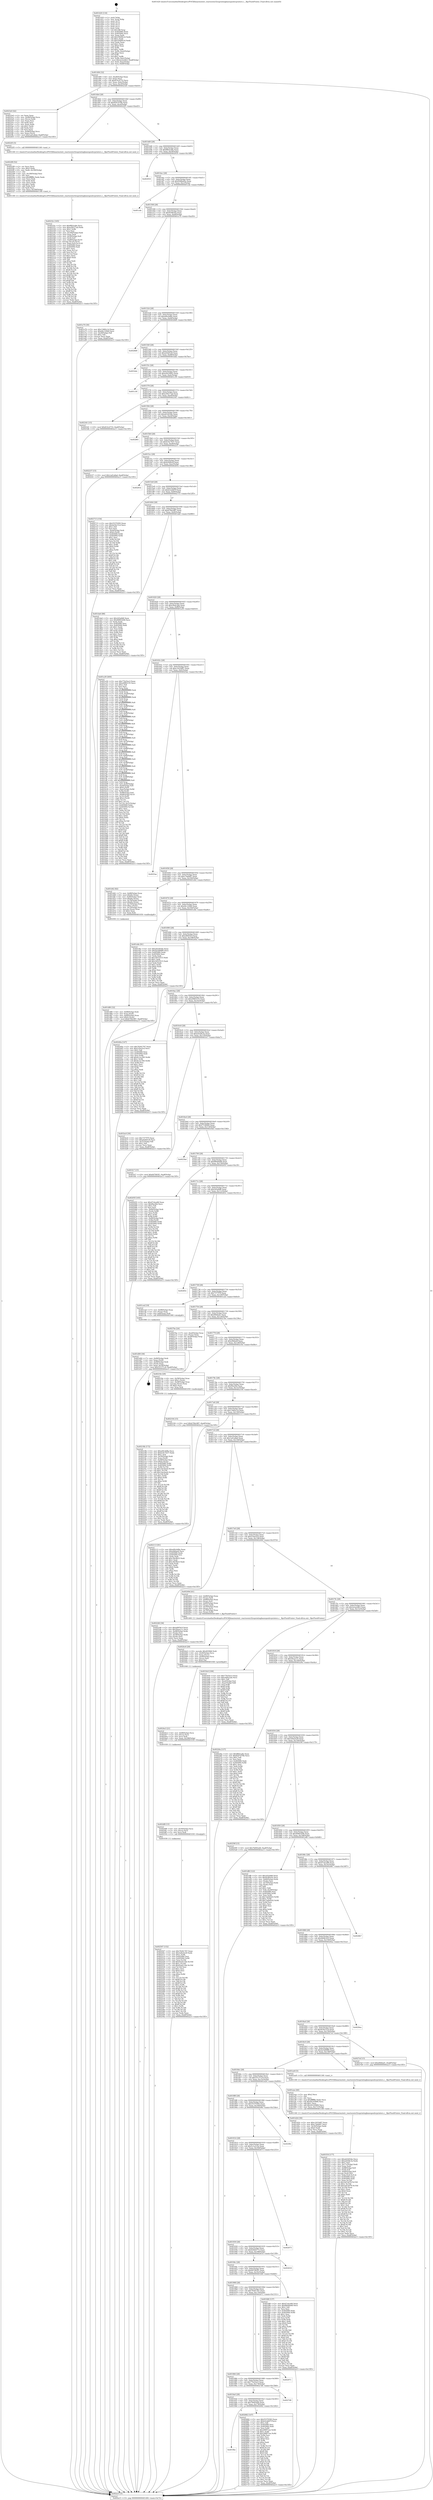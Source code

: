 digraph "0x401420" {
  label = "0x401420 (/mnt/c/Users/mathe/Desktop/tcc/POCII/binaries/extr_reactoswin32ssprintingbasespoolsvprinters.c__RpcFlushPrinter_Final-ollvm.out::main(0))"
  labelloc = "t"
  node[shape=record]

  Entry [label="",width=0.3,height=0.3,shape=circle,fillcolor=black,style=filled]
  "0x401494" [label="{
     0x401494 [32]\l
     | [instrs]\l
     &nbsp;&nbsp;0x401494 \<+6\>: mov -0xa8(%rbp),%eax\l
     &nbsp;&nbsp;0x40149a \<+2\>: mov %eax,%ecx\l
     &nbsp;&nbsp;0x40149c \<+6\>: sub $0x814c4733,%ecx\l
     &nbsp;&nbsp;0x4014a2 \<+6\>: mov %eax,-0xbc(%rbp)\l
     &nbsp;&nbsp;0x4014a8 \<+6\>: mov %ecx,-0xc0(%rbp)\l
     &nbsp;&nbsp;0x4014ae \<+6\>: je 00000000004023e0 \<main+0xfc0\>\l
  }"]
  "0x4023e0" [label="{
     0x4023e0 [42]\l
     | [instrs]\l
     &nbsp;&nbsp;0x4023e0 \<+2\>: xor %eax,%eax\l
     &nbsp;&nbsp;0x4023e2 \<+4\>: mov -0x48(%rbp),%rcx\l
     &nbsp;&nbsp;0x4023e6 \<+2\>: mov (%rcx),%edx\l
     &nbsp;&nbsp;0x4023e8 \<+2\>: mov %eax,%esi\l
     &nbsp;&nbsp;0x4023ea \<+2\>: sub %edx,%esi\l
     &nbsp;&nbsp;0x4023ec \<+2\>: mov %eax,%edx\l
     &nbsp;&nbsp;0x4023ee \<+3\>: sub $0x1,%edx\l
     &nbsp;&nbsp;0x4023f1 \<+2\>: add %edx,%esi\l
     &nbsp;&nbsp;0x4023f3 \<+2\>: sub %esi,%eax\l
     &nbsp;&nbsp;0x4023f5 \<+4\>: mov -0x48(%rbp),%rcx\l
     &nbsp;&nbsp;0x4023f9 \<+2\>: mov %eax,(%rcx)\l
     &nbsp;&nbsp;0x4023fb \<+10\>: movl $0x1ad1a8ad,-0xa8(%rbp)\l
     &nbsp;&nbsp;0x402405 \<+5\>: jmp 0000000000402a15 \<main+0x15f5\>\l
  }"]
  "0x4014b4" [label="{
     0x4014b4 [28]\l
     | [instrs]\l
     &nbsp;&nbsp;0x4014b4 \<+5\>: jmp 00000000004014b9 \<main+0x99\>\l
     &nbsp;&nbsp;0x4014b9 \<+6\>: mov -0xbc(%rbp),%eax\l
     &nbsp;&nbsp;0x4014bf \<+5\>: sub $0x8207d76b,%eax\l
     &nbsp;&nbsp;0x4014c4 \<+6\>: mov %eax,-0xc4(%rbp)\l
     &nbsp;&nbsp;0x4014ca \<+6\>: je 00000000004022f3 \<main+0xed3\>\l
  }"]
  Exit [label="",width=0.3,height=0.3,shape=circle,fillcolor=black,style=filled,peripheries=2]
  "0x4022f3" [label="{
     0x4022f3 [5]\l
     | [instrs]\l
     &nbsp;&nbsp;0x4022f3 \<+5\>: call 0000000000401160 \<next_i\>\l
     | [calls]\l
     &nbsp;&nbsp;0x401160 \{1\} (/mnt/c/Users/mathe/Desktop/tcc/POCII/binaries/extr_reactoswin32ssprintingbasespoolsvprinters.c__RpcFlushPrinter_Final-ollvm.out::next_i)\l
  }"]
  "0x4014d0" [label="{
     0x4014d0 [28]\l
     | [instrs]\l
     &nbsp;&nbsp;0x4014d0 \<+5\>: jmp 00000000004014d5 \<main+0xb5\>\l
     &nbsp;&nbsp;0x4014d5 \<+6\>: mov -0xbc(%rbp),%eax\l
     &nbsp;&nbsp;0x4014db \<+5\>: sub $0x8fb5ca8e,%eax\l
     &nbsp;&nbsp;0x4014e0 \<+6\>: mov %eax,-0xc8(%rbp)\l
     &nbsp;&nbsp;0x4014e6 \<+6\>: je 0000000000402916 \<main+0x14f6\>\l
  }"]
  "0x4019bc" [label="{
     0x4019bc\l
  }", style=dashed]
  "0x402916" [label="{
     0x402916\l
  }", style=dashed]
  "0x4014ec" [label="{
     0x4014ec [28]\l
     | [instrs]\l
     &nbsp;&nbsp;0x4014ec \<+5\>: jmp 00000000004014f1 \<main+0xd1\>\l
     &nbsp;&nbsp;0x4014f1 \<+6\>: mov -0xbc(%rbp),%eax\l
     &nbsp;&nbsp;0x4014f7 \<+5\>: sub $0x9288ad2a,%eax\l
     &nbsp;&nbsp;0x4014fc \<+6\>: mov %eax,-0xcc(%rbp)\l
     &nbsp;&nbsp;0x401502 \<+6\>: je 0000000000401cde \<main+0x8be\>\l
  }"]
  "0x402682" [label="{
     0x402682 [147]\l
     | [instrs]\l
     &nbsp;&nbsp;0x402682 \<+5\>: mov $0x55370393,%eax\l
     &nbsp;&nbsp;0x402687 \<+5\>: mov $0xb3cdd47f,%ecx\l
     &nbsp;&nbsp;0x40268c \<+2\>: mov $0x1,%dl\l
     &nbsp;&nbsp;0x40268e \<+7\>: mov 0x405060,%esi\l
     &nbsp;&nbsp;0x402695 \<+7\>: mov 0x405064,%edi\l
     &nbsp;&nbsp;0x40269c \<+3\>: mov %esi,%r8d\l
     &nbsp;&nbsp;0x40269f \<+7\>: sub $0x29997cee,%r8d\l
     &nbsp;&nbsp;0x4026a6 \<+4\>: sub $0x1,%r8d\l
     &nbsp;&nbsp;0x4026aa \<+7\>: add $0x29997cee,%r8d\l
     &nbsp;&nbsp;0x4026b1 \<+4\>: imul %r8d,%esi\l
     &nbsp;&nbsp;0x4026b5 \<+3\>: and $0x1,%esi\l
     &nbsp;&nbsp;0x4026b8 \<+3\>: cmp $0x0,%esi\l
     &nbsp;&nbsp;0x4026bb \<+4\>: sete %r9b\l
     &nbsp;&nbsp;0x4026bf \<+3\>: cmp $0xa,%edi\l
     &nbsp;&nbsp;0x4026c2 \<+4\>: setl %r10b\l
     &nbsp;&nbsp;0x4026c6 \<+3\>: mov %r9b,%r11b\l
     &nbsp;&nbsp;0x4026c9 \<+4\>: xor $0xff,%r11b\l
     &nbsp;&nbsp;0x4026cd \<+3\>: mov %r10b,%bl\l
     &nbsp;&nbsp;0x4026d0 \<+3\>: xor $0xff,%bl\l
     &nbsp;&nbsp;0x4026d3 \<+3\>: xor $0x0,%dl\l
     &nbsp;&nbsp;0x4026d6 \<+3\>: mov %r11b,%r14b\l
     &nbsp;&nbsp;0x4026d9 \<+4\>: and $0x0,%r14b\l
     &nbsp;&nbsp;0x4026dd \<+3\>: and %dl,%r9b\l
     &nbsp;&nbsp;0x4026e0 \<+3\>: mov %bl,%r15b\l
     &nbsp;&nbsp;0x4026e3 \<+4\>: and $0x0,%r15b\l
     &nbsp;&nbsp;0x4026e7 \<+3\>: and %dl,%r10b\l
     &nbsp;&nbsp;0x4026ea \<+3\>: or %r9b,%r14b\l
     &nbsp;&nbsp;0x4026ed \<+3\>: or %r10b,%r15b\l
     &nbsp;&nbsp;0x4026f0 \<+3\>: xor %r15b,%r14b\l
     &nbsp;&nbsp;0x4026f3 \<+3\>: or %bl,%r11b\l
     &nbsp;&nbsp;0x4026f6 \<+4\>: xor $0xff,%r11b\l
     &nbsp;&nbsp;0x4026fa \<+3\>: or $0x0,%dl\l
     &nbsp;&nbsp;0x4026fd \<+3\>: and %dl,%r11b\l
     &nbsp;&nbsp;0x402700 \<+3\>: or %r11b,%r14b\l
     &nbsp;&nbsp;0x402703 \<+4\>: test $0x1,%r14b\l
     &nbsp;&nbsp;0x402707 \<+3\>: cmovne %ecx,%eax\l
     &nbsp;&nbsp;0x40270a \<+6\>: mov %eax,-0xa8(%rbp)\l
     &nbsp;&nbsp;0x402710 \<+5\>: jmp 0000000000402a15 \<main+0x15f5\>\l
  }"]
  "0x401cde" [label="{
     0x401cde\l
  }", style=dashed]
  "0x401508" [label="{
     0x401508 [28]\l
     | [instrs]\l
     &nbsp;&nbsp;0x401508 \<+5\>: jmp 000000000040150d \<main+0xed\>\l
     &nbsp;&nbsp;0x40150d \<+6\>: mov -0xbc(%rbp),%eax\l
     &nbsp;&nbsp;0x401513 \<+5\>: sub $0x9c08cfcb,%eax\l
     &nbsp;&nbsp;0x401518 \<+6\>: mov %eax,-0xd0(%rbp)\l
     &nbsp;&nbsp;0x40151e \<+6\>: je 0000000000401e70 \<main+0xa50\>\l
  }"]
  "0x4019a0" [label="{
     0x4019a0 [28]\l
     | [instrs]\l
     &nbsp;&nbsp;0x4019a0 \<+5\>: jmp 00000000004019a5 \<main+0x585\>\l
     &nbsp;&nbsp;0x4019a5 \<+6\>: mov -0xbc(%rbp),%eax\l
     &nbsp;&nbsp;0x4019ab \<+5\>: sub $0x7b093ed0,%eax\l
     &nbsp;&nbsp;0x4019b0 \<+6\>: mov %eax,-0x178(%rbp)\l
     &nbsp;&nbsp;0x4019b6 \<+6\>: je 0000000000402682 \<main+0x1262\>\l
  }"]
  "0x401e70" [label="{
     0x401e70 [30]\l
     | [instrs]\l
     &nbsp;&nbsp;0x401e70 \<+5\>: mov $0x13482c1d,%eax\l
     &nbsp;&nbsp;0x401e75 \<+5\>: mov $0xd4c120b9,%ecx\l
     &nbsp;&nbsp;0x401e7a \<+3\>: mov -0x29(%rbp),%dl\l
     &nbsp;&nbsp;0x401e7d \<+3\>: test $0x1,%dl\l
     &nbsp;&nbsp;0x401e80 \<+3\>: cmovne %ecx,%eax\l
     &nbsp;&nbsp;0x401e83 \<+6\>: mov %eax,-0xa8(%rbp)\l
     &nbsp;&nbsp;0x401e89 \<+5\>: jmp 0000000000402a15 \<main+0x15f5\>\l
  }"]
  "0x401524" [label="{
     0x401524 [28]\l
     | [instrs]\l
     &nbsp;&nbsp;0x401524 \<+5\>: jmp 0000000000401529 \<main+0x109\>\l
     &nbsp;&nbsp;0x401529 \<+6\>: mov -0xbc(%rbp),%eax\l
     &nbsp;&nbsp;0x40152f \<+5\>: sub $0xa00c4d8a,%eax\l
     &nbsp;&nbsp;0x401534 \<+6\>: mov %eax,-0xd4(%rbp)\l
     &nbsp;&nbsp;0x40153a \<+6\>: je 00000000004028d9 \<main+0x14b9\>\l
  }"]
  "0x4027d6" [label="{
     0x4027d6\l
  }", style=dashed]
  "0x4028d9" [label="{
     0x4028d9\l
  }", style=dashed]
  "0x401540" [label="{
     0x401540 [28]\l
     | [instrs]\l
     &nbsp;&nbsp;0x401540 \<+5\>: jmp 0000000000401545 \<main+0x125\>\l
     &nbsp;&nbsp;0x401545 \<+6\>: mov -0xbc(%rbp),%eax\l
     &nbsp;&nbsp;0x40154b \<+5\>: sub $0xa02bf1e9,%eax\l
     &nbsp;&nbsp;0x401550 \<+6\>: mov %eax,-0xd8(%rbp)\l
     &nbsp;&nbsp;0x401556 \<+6\>: je 0000000000401bde \<main+0x7be\>\l
  }"]
  "0x401984" [label="{
     0x401984 [28]\l
     | [instrs]\l
     &nbsp;&nbsp;0x401984 \<+5\>: jmp 0000000000401989 \<main+0x569\>\l
     &nbsp;&nbsp;0x401989 \<+6\>: mov -0xbc(%rbp),%eax\l
     &nbsp;&nbsp;0x40198f \<+5\>: sub $0x77b25ec3,%eax\l
     &nbsp;&nbsp;0x401994 \<+6\>: mov %eax,-0x174(%rbp)\l
     &nbsp;&nbsp;0x40199a \<+6\>: je 00000000004027d6 \<main+0x13b6\>\l
  }"]
  "0x401bde" [label="{
     0x401bde\l
  }", style=dashed]
  "0x40155c" [label="{
     0x40155c [28]\l
     | [instrs]\l
     &nbsp;&nbsp;0x40155c \<+5\>: jmp 0000000000401561 \<main+0x141\>\l
     &nbsp;&nbsp;0x401561 \<+6\>: mov -0xbc(%rbp),%eax\l
     &nbsp;&nbsp;0x401567 \<+5\>: sub $0xa2610943,%eax\l
     &nbsp;&nbsp;0x40156c \<+6\>: mov %eax,-0xdc(%rbp)\l
     &nbsp;&nbsp;0x401572 \<+6\>: je 0000000000401c39 \<main+0x819\>\l
  }"]
  "0x402971" [label="{
     0x402971\l
  }", style=dashed]
  "0x401c39" [label="{
     0x401c39\l
  }", style=dashed]
  "0x401578" [label="{
     0x401578 [28]\l
     | [instrs]\l
     &nbsp;&nbsp;0x401578 \<+5\>: jmp 000000000040157d \<main+0x15d\>\l
     &nbsp;&nbsp;0x40157d \<+6\>: mov -0xbc(%rbp),%eax\l
     &nbsp;&nbsp;0x401583 \<+5\>: sub $0xa39217ad,%eax\l
     &nbsp;&nbsp;0x401588 \<+6\>: mov %eax,-0xe0(%rbp)\l
     &nbsp;&nbsp;0x40158e \<+6\>: je 00000000004023d1 \<main+0xfb1\>\l
  }"]
  "0x402507" [label="{
     0x402507 [152]\l
     | [instrs]\l
     &nbsp;&nbsp;0x402507 \<+5\>: mov $0x76261767,%eax\l
     &nbsp;&nbsp;0x40250c \<+5\>: mov $0x3e8a5e29,%edx\l
     &nbsp;&nbsp;0x402511 \<+3\>: mov $0x1,%r9b\l
     &nbsp;&nbsp;0x402514 \<+7\>: mov 0x405060,%esi\l
     &nbsp;&nbsp;0x40251b \<+8\>: mov 0x405064,%r8d\l
     &nbsp;&nbsp;0x402523 \<+3\>: mov %esi,%r10d\l
     &nbsp;&nbsp;0x402526 \<+7\>: add $0x93ad11bb,%r10d\l
     &nbsp;&nbsp;0x40252d \<+4\>: sub $0x1,%r10d\l
     &nbsp;&nbsp;0x402531 \<+7\>: sub $0x93ad11bb,%r10d\l
     &nbsp;&nbsp;0x402538 \<+4\>: imul %r10d,%esi\l
     &nbsp;&nbsp;0x40253c \<+3\>: and $0x1,%esi\l
     &nbsp;&nbsp;0x40253f \<+3\>: cmp $0x0,%esi\l
     &nbsp;&nbsp;0x402542 \<+4\>: sete %r11b\l
     &nbsp;&nbsp;0x402546 \<+4\>: cmp $0xa,%r8d\l
     &nbsp;&nbsp;0x40254a \<+3\>: setl %bl\l
     &nbsp;&nbsp;0x40254d \<+3\>: mov %r11b,%r14b\l
     &nbsp;&nbsp;0x402550 \<+4\>: xor $0xff,%r14b\l
     &nbsp;&nbsp;0x402554 \<+3\>: mov %bl,%r15b\l
     &nbsp;&nbsp;0x402557 \<+4\>: xor $0xff,%r15b\l
     &nbsp;&nbsp;0x40255b \<+4\>: xor $0x1,%r9b\l
     &nbsp;&nbsp;0x40255f \<+3\>: mov %r14b,%r12b\l
     &nbsp;&nbsp;0x402562 \<+4\>: and $0xff,%r12b\l
     &nbsp;&nbsp;0x402566 \<+3\>: and %r9b,%r11b\l
     &nbsp;&nbsp;0x402569 \<+3\>: mov %r15b,%r13b\l
     &nbsp;&nbsp;0x40256c \<+4\>: and $0xff,%r13b\l
     &nbsp;&nbsp;0x402570 \<+3\>: and %r9b,%bl\l
     &nbsp;&nbsp;0x402573 \<+3\>: or %r11b,%r12b\l
     &nbsp;&nbsp;0x402576 \<+3\>: or %bl,%r13b\l
     &nbsp;&nbsp;0x402579 \<+3\>: xor %r13b,%r12b\l
     &nbsp;&nbsp;0x40257c \<+3\>: or %r15b,%r14b\l
     &nbsp;&nbsp;0x40257f \<+4\>: xor $0xff,%r14b\l
     &nbsp;&nbsp;0x402583 \<+4\>: or $0x1,%r9b\l
     &nbsp;&nbsp;0x402587 \<+3\>: and %r9b,%r14b\l
     &nbsp;&nbsp;0x40258a \<+3\>: or %r14b,%r12b\l
     &nbsp;&nbsp;0x40258d \<+4\>: test $0x1,%r12b\l
     &nbsp;&nbsp;0x402591 \<+3\>: cmovne %edx,%eax\l
     &nbsp;&nbsp;0x402594 \<+6\>: mov %eax,-0xa8(%rbp)\l
     &nbsp;&nbsp;0x40259a \<+5\>: jmp 0000000000402a15 \<main+0x15f5\>\l
  }"]
  "0x4023d1" [label="{
     0x4023d1 [15]\l
     | [instrs]\l
     &nbsp;&nbsp;0x4023d1 \<+10\>: movl $0x814c4733,-0xa8(%rbp)\l
     &nbsp;&nbsp;0x4023db \<+5\>: jmp 0000000000402a15 \<main+0x15f5\>\l
  }"]
  "0x401594" [label="{
     0x401594 [28]\l
     | [instrs]\l
     &nbsp;&nbsp;0x401594 \<+5\>: jmp 0000000000401599 \<main+0x179\>\l
     &nbsp;&nbsp;0x401599 \<+6\>: mov -0xbc(%rbp),%eax\l
     &nbsp;&nbsp;0x40159f \<+5\>: sub $0xab5263de,%eax\l
     &nbsp;&nbsp;0x4015a4 \<+6\>: mov %eax,-0xe4(%rbp)\l
     &nbsp;&nbsp;0x4015aa \<+6\>: je 0000000000402861 \<main+0x1441\>\l
  }"]
  "0x4024f8" [label="{
     0x4024f8 [15]\l
     | [instrs]\l
     &nbsp;&nbsp;0x4024f8 \<+4\>: mov -0x50(%rbp),%rcx\l
     &nbsp;&nbsp;0x4024fc \<+3\>: mov (%rcx),%rcx\l
     &nbsp;&nbsp;0x4024ff \<+3\>: mov %rcx,%rdi\l
     &nbsp;&nbsp;0x402502 \<+5\>: call 0000000000401030 \<free@plt\>\l
     | [calls]\l
     &nbsp;&nbsp;0x401030 \{1\} (unknown)\l
  }"]
  "0x402861" [label="{
     0x402861\l
  }", style=dashed]
  "0x4015b0" [label="{
     0x4015b0 [28]\l
     | [instrs]\l
     &nbsp;&nbsp;0x4015b0 \<+5\>: jmp 00000000004015b5 \<main+0x195\>\l
     &nbsp;&nbsp;0x4015b5 \<+6\>: mov -0xbc(%rbp),%eax\l
     &nbsp;&nbsp;0x4015bb \<+5\>: sub $0xb16c7b37,%eax\l
     &nbsp;&nbsp;0x4015c0 \<+6\>: mov %eax,-0xe8(%rbp)\l
     &nbsp;&nbsp;0x4015c6 \<+6\>: je 0000000000402237 \<main+0xe17\>\l
  }"]
  "0x4024e3" [label="{
     0x4024e3 [21]\l
     | [instrs]\l
     &nbsp;&nbsp;0x4024e3 \<+4\>: mov -0x68(%rbp),%rcx\l
     &nbsp;&nbsp;0x4024e7 \<+3\>: mov (%rcx),%rcx\l
     &nbsp;&nbsp;0x4024ea \<+3\>: mov %rcx,%rdi\l
     &nbsp;&nbsp;0x4024ed \<+6\>: mov %eax,-0x188(%rbp)\l
     &nbsp;&nbsp;0x4024f3 \<+5\>: call 0000000000401030 \<free@plt\>\l
     | [calls]\l
     &nbsp;&nbsp;0x401030 \{1\} (unknown)\l
  }"]
  "0x402237" [label="{
     0x402237 [15]\l
     | [instrs]\l
     &nbsp;&nbsp;0x402237 \<+10\>: movl $0x1ad1a8ad,-0xa8(%rbp)\l
     &nbsp;&nbsp;0x402241 \<+5\>: jmp 0000000000402a15 \<main+0x15f5\>\l
  }"]
  "0x4015cc" [label="{
     0x4015cc [28]\l
     | [instrs]\l
     &nbsp;&nbsp;0x4015cc \<+5\>: jmp 00000000004015d1 \<main+0x1b1\>\l
     &nbsp;&nbsp;0x4015d1 \<+6\>: mov -0xbc(%rbp),%eax\l
     &nbsp;&nbsp;0x4015d7 \<+5\>: sub $0xb2f49cef,%eax\l
     &nbsp;&nbsp;0x4015dc \<+6\>: mov %eax,-0xec(%rbp)\l
     &nbsp;&nbsp;0x4015e2 \<+6\>: je 000000000040281b \<main+0x13fb\>\l
  }"]
  "0x4024c6" [label="{
     0x4024c6 [29]\l
     | [instrs]\l
     &nbsp;&nbsp;0x4024c6 \<+10\>: movabs $0x4030b6,%rdi\l
     &nbsp;&nbsp;0x4024d0 \<+4\>: mov -0x40(%rbp),%rcx\l
     &nbsp;&nbsp;0x4024d4 \<+2\>: mov %eax,(%rcx)\l
     &nbsp;&nbsp;0x4024d6 \<+4\>: mov -0x40(%rbp),%rcx\l
     &nbsp;&nbsp;0x4024da \<+2\>: mov (%rcx),%esi\l
     &nbsp;&nbsp;0x4024dc \<+2\>: mov $0x0,%al\l
     &nbsp;&nbsp;0x4024de \<+5\>: call 0000000000401040 \<printf@plt\>\l
     | [calls]\l
     &nbsp;&nbsp;0x401040 \{1\} (unknown)\l
  }"]
  "0x40281b" [label="{
     0x40281b\l
  }", style=dashed]
  "0x4015e8" [label="{
     0x4015e8 [28]\l
     | [instrs]\l
     &nbsp;&nbsp;0x4015e8 \<+5\>: jmp 00000000004015ed \<main+0x1cd\>\l
     &nbsp;&nbsp;0x4015ed \<+6\>: mov -0xbc(%rbp),%eax\l
     &nbsp;&nbsp;0x4015f3 \<+5\>: sub $0xb3cdd47f,%eax\l
     &nbsp;&nbsp;0x4015f8 \<+6\>: mov %eax,-0xf0(%rbp)\l
     &nbsp;&nbsp;0x4015fe \<+6\>: je 0000000000402715 \<main+0x12f5\>\l
  }"]
  "0x40232c" [label="{
     0x40232c [165]\l
     | [instrs]\l
     &nbsp;&nbsp;0x40232c \<+5\>: mov $0x8fb5ca8e,%ecx\l
     &nbsp;&nbsp;0x402331 \<+5\>: mov $0xa39217ad,%edx\l
     &nbsp;&nbsp;0x402336 \<+3\>: mov $0x1,%r8b\l
     &nbsp;&nbsp;0x402339 \<+2\>: xor %esi,%esi\l
     &nbsp;&nbsp;0x40233b \<+6\>: mov -0x184(%rbp),%edi\l
     &nbsp;&nbsp;0x402341 \<+3\>: imul %eax,%edi\l
     &nbsp;&nbsp;0x402344 \<+4\>: mov -0x50(%rbp),%r9\l
     &nbsp;&nbsp;0x402348 \<+3\>: mov (%r9),%r9\l
     &nbsp;&nbsp;0x40234b \<+4\>: mov -0x48(%rbp),%r10\l
     &nbsp;&nbsp;0x40234f \<+3\>: movslq (%r10),%r10\l
     &nbsp;&nbsp;0x402352 \<+4\>: mov %edi,(%r9,%r10,4)\l
     &nbsp;&nbsp;0x402356 \<+7\>: mov 0x405060,%eax\l
     &nbsp;&nbsp;0x40235d \<+7\>: mov 0x405064,%edi\l
     &nbsp;&nbsp;0x402364 \<+3\>: sub $0x1,%esi\l
     &nbsp;&nbsp;0x402367 \<+3\>: mov %eax,%r11d\l
     &nbsp;&nbsp;0x40236a \<+3\>: add %esi,%r11d\l
     &nbsp;&nbsp;0x40236d \<+4\>: imul %r11d,%eax\l
     &nbsp;&nbsp;0x402371 \<+3\>: and $0x1,%eax\l
     &nbsp;&nbsp;0x402374 \<+3\>: cmp $0x0,%eax\l
     &nbsp;&nbsp;0x402377 \<+3\>: sete %bl\l
     &nbsp;&nbsp;0x40237a \<+3\>: cmp $0xa,%edi\l
     &nbsp;&nbsp;0x40237d \<+4\>: setl %r14b\l
     &nbsp;&nbsp;0x402381 \<+3\>: mov %bl,%r15b\l
     &nbsp;&nbsp;0x402384 \<+4\>: xor $0xff,%r15b\l
     &nbsp;&nbsp;0x402388 \<+3\>: mov %r14b,%r12b\l
     &nbsp;&nbsp;0x40238b \<+4\>: xor $0xff,%r12b\l
     &nbsp;&nbsp;0x40238f \<+4\>: xor $0x1,%r8b\l
     &nbsp;&nbsp;0x402393 \<+3\>: mov %r15b,%r13b\l
     &nbsp;&nbsp;0x402396 \<+4\>: and $0xff,%r13b\l
     &nbsp;&nbsp;0x40239a \<+3\>: and %r8b,%bl\l
     &nbsp;&nbsp;0x40239d \<+3\>: mov %r12b,%al\l
     &nbsp;&nbsp;0x4023a0 \<+2\>: and $0xff,%al\l
     &nbsp;&nbsp;0x4023a2 \<+3\>: and %r8b,%r14b\l
     &nbsp;&nbsp;0x4023a5 \<+3\>: or %bl,%r13b\l
     &nbsp;&nbsp;0x4023a8 \<+3\>: or %r14b,%al\l
     &nbsp;&nbsp;0x4023ab \<+3\>: xor %al,%r13b\l
     &nbsp;&nbsp;0x4023ae \<+3\>: or %r12b,%r15b\l
     &nbsp;&nbsp;0x4023b1 \<+4\>: xor $0xff,%r15b\l
     &nbsp;&nbsp;0x4023b5 \<+4\>: or $0x1,%r8b\l
     &nbsp;&nbsp;0x4023b9 \<+3\>: and %r8b,%r15b\l
     &nbsp;&nbsp;0x4023bc \<+3\>: or %r15b,%r13b\l
     &nbsp;&nbsp;0x4023bf \<+4\>: test $0x1,%r13b\l
     &nbsp;&nbsp;0x4023c3 \<+3\>: cmovne %edx,%ecx\l
     &nbsp;&nbsp;0x4023c6 \<+6\>: mov %ecx,-0xa8(%rbp)\l
     &nbsp;&nbsp;0x4023cc \<+5\>: jmp 0000000000402a15 \<main+0x15f5\>\l
  }"]
  "0x402715" [label="{
     0x402715 [154]\l
     | [instrs]\l
     &nbsp;&nbsp;0x402715 \<+5\>: mov $0x55370393,%eax\l
     &nbsp;&nbsp;0x40271a \<+5\>: mov $0x4e5b151d,%ecx\l
     &nbsp;&nbsp;0x40271f \<+2\>: mov $0x1,%dl\l
     &nbsp;&nbsp;0x402721 \<+2\>: xor %esi,%esi\l
     &nbsp;&nbsp;0x402723 \<+7\>: mov -0xa0(%rbp),%rdi\l
     &nbsp;&nbsp;0x40272a \<+6\>: movl $0x0,(%rdi)\l
     &nbsp;&nbsp;0x402730 \<+8\>: mov 0x405060,%r8d\l
     &nbsp;&nbsp;0x402738 \<+8\>: mov 0x405064,%r9d\l
     &nbsp;&nbsp;0x402740 \<+3\>: sub $0x1,%esi\l
     &nbsp;&nbsp;0x402743 \<+3\>: mov %r8d,%r10d\l
     &nbsp;&nbsp;0x402746 \<+3\>: add %esi,%r10d\l
     &nbsp;&nbsp;0x402749 \<+4\>: imul %r10d,%r8d\l
     &nbsp;&nbsp;0x40274d \<+4\>: and $0x1,%r8d\l
     &nbsp;&nbsp;0x402751 \<+4\>: cmp $0x0,%r8d\l
     &nbsp;&nbsp;0x402755 \<+4\>: sete %r11b\l
     &nbsp;&nbsp;0x402759 \<+4\>: cmp $0xa,%r9d\l
     &nbsp;&nbsp;0x40275d \<+3\>: setl %bl\l
     &nbsp;&nbsp;0x402760 \<+3\>: mov %r11b,%r14b\l
     &nbsp;&nbsp;0x402763 \<+4\>: xor $0xff,%r14b\l
     &nbsp;&nbsp;0x402767 \<+3\>: mov %bl,%r15b\l
     &nbsp;&nbsp;0x40276a \<+4\>: xor $0xff,%r15b\l
     &nbsp;&nbsp;0x40276e \<+3\>: xor $0x1,%dl\l
     &nbsp;&nbsp;0x402771 \<+3\>: mov %r14b,%r12b\l
     &nbsp;&nbsp;0x402774 \<+4\>: and $0xff,%r12b\l
     &nbsp;&nbsp;0x402778 \<+3\>: and %dl,%r11b\l
     &nbsp;&nbsp;0x40277b \<+3\>: mov %r15b,%r13b\l
     &nbsp;&nbsp;0x40277e \<+4\>: and $0xff,%r13b\l
     &nbsp;&nbsp;0x402782 \<+2\>: and %dl,%bl\l
     &nbsp;&nbsp;0x402784 \<+3\>: or %r11b,%r12b\l
     &nbsp;&nbsp;0x402787 \<+3\>: or %bl,%r13b\l
     &nbsp;&nbsp;0x40278a \<+3\>: xor %r13b,%r12b\l
     &nbsp;&nbsp;0x40278d \<+3\>: or %r15b,%r14b\l
     &nbsp;&nbsp;0x402790 \<+4\>: xor $0xff,%r14b\l
     &nbsp;&nbsp;0x402794 \<+3\>: or $0x1,%dl\l
     &nbsp;&nbsp;0x402797 \<+3\>: and %dl,%r14b\l
     &nbsp;&nbsp;0x40279a \<+3\>: or %r14b,%r12b\l
     &nbsp;&nbsp;0x40279d \<+4\>: test $0x1,%r12b\l
     &nbsp;&nbsp;0x4027a1 \<+3\>: cmovne %ecx,%eax\l
     &nbsp;&nbsp;0x4027a4 \<+6\>: mov %eax,-0xa8(%rbp)\l
     &nbsp;&nbsp;0x4027aa \<+5\>: jmp 0000000000402a15 \<main+0x15f5\>\l
  }"]
  "0x401604" [label="{
     0x401604 [28]\l
     | [instrs]\l
     &nbsp;&nbsp;0x401604 \<+5\>: jmp 0000000000401609 \<main+0x1e9\>\l
     &nbsp;&nbsp;0x401609 \<+6\>: mov -0xbc(%rbp),%eax\l
     &nbsp;&nbsp;0x40160f \<+5\>: sub $0xb784c987,%eax\l
     &nbsp;&nbsp;0x401614 \<+6\>: mov %eax,-0xf4(%rbp)\l
     &nbsp;&nbsp;0x40161a \<+6\>: je 0000000000401da0 \<main+0x980\>\l
  }"]
  "0x4022f8" [label="{
     0x4022f8 [52]\l
     | [instrs]\l
     &nbsp;&nbsp;0x4022f8 \<+2\>: xor %ecx,%ecx\l
     &nbsp;&nbsp;0x4022fa \<+5\>: mov $0x2,%edx\l
     &nbsp;&nbsp;0x4022ff \<+6\>: mov %edx,-0x180(%rbp)\l
     &nbsp;&nbsp;0x402305 \<+1\>: cltd\l
     &nbsp;&nbsp;0x402306 \<+6\>: mov -0x180(%rbp),%esi\l
     &nbsp;&nbsp;0x40230c \<+2\>: idiv %esi\l
     &nbsp;&nbsp;0x40230e \<+6\>: imul $0xfffffffe,%edx,%edx\l
     &nbsp;&nbsp;0x402314 \<+2\>: mov %ecx,%edi\l
     &nbsp;&nbsp;0x402316 \<+2\>: sub %edx,%edi\l
     &nbsp;&nbsp;0x402318 \<+2\>: mov %ecx,%edx\l
     &nbsp;&nbsp;0x40231a \<+3\>: sub $0x1,%edx\l
     &nbsp;&nbsp;0x40231d \<+2\>: add %edx,%edi\l
     &nbsp;&nbsp;0x40231f \<+2\>: sub %edi,%ecx\l
     &nbsp;&nbsp;0x402321 \<+6\>: mov %ecx,-0x184(%rbp)\l
     &nbsp;&nbsp;0x402327 \<+5\>: call 0000000000401160 \<next_i\>\l
     | [calls]\l
     &nbsp;&nbsp;0x401160 \{1\} (/mnt/c/Users/mathe/Desktop/tcc/POCII/binaries/extr_reactoswin32ssprintingbasespoolsvprinters.c__RpcFlushPrinter_Final-ollvm.out::next_i)\l
  }"]
  "0x401da0" [label="{
     0x401da0 [86]\l
     | [instrs]\l
     &nbsp;&nbsp;0x401da0 \<+5\>: mov $0x2d3a9d6,%eax\l
     &nbsp;&nbsp;0x401da5 \<+5\>: mov $0x40663208,%ecx\l
     &nbsp;&nbsp;0x401daa \<+2\>: xor %edx,%edx\l
     &nbsp;&nbsp;0x401dac \<+7\>: mov 0x405060,%esi\l
     &nbsp;&nbsp;0x401db3 \<+7\>: mov 0x405064,%edi\l
     &nbsp;&nbsp;0x401dba \<+3\>: sub $0x1,%edx\l
     &nbsp;&nbsp;0x401dbd \<+3\>: mov %esi,%r8d\l
     &nbsp;&nbsp;0x401dc0 \<+3\>: add %edx,%r8d\l
     &nbsp;&nbsp;0x401dc3 \<+4\>: imul %r8d,%esi\l
     &nbsp;&nbsp;0x401dc7 \<+3\>: and $0x1,%esi\l
     &nbsp;&nbsp;0x401dca \<+3\>: cmp $0x0,%esi\l
     &nbsp;&nbsp;0x401dcd \<+4\>: sete %r9b\l
     &nbsp;&nbsp;0x401dd1 \<+3\>: cmp $0xa,%edi\l
     &nbsp;&nbsp;0x401dd4 \<+4\>: setl %r10b\l
     &nbsp;&nbsp;0x401dd8 \<+3\>: mov %r9b,%r11b\l
     &nbsp;&nbsp;0x401ddb \<+3\>: and %r10b,%r11b\l
     &nbsp;&nbsp;0x401dde \<+3\>: xor %r10b,%r9b\l
     &nbsp;&nbsp;0x401de1 \<+3\>: or %r9b,%r11b\l
     &nbsp;&nbsp;0x401de4 \<+4\>: test $0x1,%r11b\l
     &nbsp;&nbsp;0x401de8 \<+3\>: cmovne %ecx,%eax\l
     &nbsp;&nbsp;0x401deb \<+6\>: mov %eax,-0xa8(%rbp)\l
     &nbsp;&nbsp;0x401df1 \<+5\>: jmp 0000000000402a15 \<main+0x15f5\>\l
  }"]
  "0x401620" [label="{
     0x401620 [28]\l
     | [instrs]\l
     &nbsp;&nbsp;0x401620 \<+5\>: jmp 0000000000401625 \<main+0x205\>\l
     &nbsp;&nbsp;0x401625 \<+6\>: mov -0xbc(%rbp),%eax\l
     &nbsp;&nbsp;0x40162b \<+5\>: sub $0xc0b4c2ab,%eax\l
     &nbsp;&nbsp;0x401630 \<+6\>: mov %eax,-0xf8(%rbp)\l
     &nbsp;&nbsp;0x401636 \<+6\>: je 0000000000401a30 \<main+0x610\>\l
  }"]
  "0x40218b" [label="{
     0x40218b [172]\l
     | [instrs]\l
     &nbsp;&nbsp;0x40218b \<+5\>: mov $0xa00c4d8a,%ecx\l
     &nbsp;&nbsp;0x402190 \<+5\>: mov $0xb16c7b37,%edx\l
     &nbsp;&nbsp;0x402195 \<+3\>: mov $0x1,%sil\l
     &nbsp;&nbsp;0x402198 \<+4\>: mov -0x50(%rbp),%rdi\l
     &nbsp;&nbsp;0x40219c \<+3\>: mov %rax,(%rdi)\l
     &nbsp;&nbsp;0x40219f \<+4\>: mov -0x48(%rbp),%rax\l
     &nbsp;&nbsp;0x4021a3 \<+6\>: movl $0x0,(%rax)\l
     &nbsp;&nbsp;0x4021a9 \<+8\>: mov 0x405060,%r8d\l
     &nbsp;&nbsp;0x4021b1 \<+8\>: mov 0x405064,%r9d\l
     &nbsp;&nbsp;0x4021b9 \<+3\>: mov %r8d,%r10d\l
     &nbsp;&nbsp;0x4021bc \<+7\>: sub $0x14ecbee0,%r10d\l
     &nbsp;&nbsp;0x4021c3 \<+4\>: sub $0x1,%r10d\l
     &nbsp;&nbsp;0x4021c7 \<+7\>: add $0x14ecbee0,%r10d\l
     &nbsp;&nbsp;0x4021ce \<+4\>: imul %r10d,%r8d\l
     &nbsp;&nbsp;0x4021d2 \<+4\>: and $0x1,%r8d\l
     &nbsp;&nbsp;0x4021d6 \<+4\>: cmp $0x0,%r8d\l
     &nbsp;&nbsp;0x4021da \<+4\>: sete %r11b\l
     &nbsp;&nbsp;0x4021de \<+4\>: cmp $0xa,%r9d\l
     &nbsp;&nbsp;0x4021e2 \<+3\>: setl %bl\l
     &nbsp;&nbsp;0x4021e5 \<+3\>: mov %r11b,%r14b\l
     &nbsp;&nbsp;0x4021e8 \<+4\>: xor $0xff,%r14b\l
     &nbsp;&nbsp;0x4021ec \<+3\>: mov %bl,%r15b\l
     &nbsp;&nbsp;0x4021ef \<+4\>: xor $0xff,%r15b\l
     &nbsp;&nbsp;0x4021f3 \<+4\>: xor $0x1,%sil\l
     &nbsp;&nbsp;0x4021f7 \<+3\>: mov %r14b,%r12b\l
     &nbsp;&nbsp;0x4021fa \<+4\>: and $0xff,%r12b\l
     &nbsp;&nbsp;0x4021fe \<+3\>: and %sil,%r11b\l
     &nbsp;&nbsp;0x402201 \<+3\>: mov %r15b,%r13b\l
     &nbsp;&nbsp;0x402204 \<+4\>: and $0xff,%r13b\l
     &nbsp;&nbsp;0x402208 \<+3\>: and %sil,%bl\l
     &nbsp;&nbsp;0x40220b \<+3\>: or %r11b,%r12b\l
     &nbsp;&nbsp;0x40220e \<+3\>: or %bl,%r13b\l
     &nbsp;&nbsp;0x402211 \<+3\>: xor %r13b,%r12b\l
     &nbsp;&nbsp;0x402214 \<+3\>: or %r15b,%r14b\l
     &nbsp;&nbsp;0x402217 \<+4\>: xor $0xff,%r14b\l
     &nbsp;&nbsp;0x40221b \<+4\>: or $0x1,%sil\l
     &nbsp;&nbsp;0x40221f \<+3\>: and %sil,%r14b\l
     &nbsp;&nbsp;0x402222 \<+3\>: or %r14b,%r12b\l
     &nbsp;&nbsp;0x402225 \<+4\>: test $0x1,%r12b\l
     &nbsp;&nbsp;0x402229 \<+3\>: cmovne %edx,%ecx\l
     &nbsp;&nbsp;0x40222c \<+6\>: mov %ecx,-0xa8(%rbp)\l
     &nbsp;&nbsp;0x402232 \<+5\>: jmp 0000000000402a15 \<main+0x15f5\>\l
  }"]
  "0x401a30" [label="{
     0x401a30 [400]\l
     | [instrs]\l
     &nbsp;&nbsp;0x401a30 \<+5\>: mov $0x77b25ec3,%eax\l
     &nbsp;&nbsp;0x401a35 \<+5\>: mov $0xe9983155,%ecx\l
     &nbsp;&nbsp;0x401a3a \<+2\>: mov $0x1,%dl\l
     &nbsp;&nbsp;0x401a3c \<+2\>: xor %esi,%esi\l
     &nbsp;&nbsp;0x401a3e \<+3\>: mov %rsp,%rdi\l
     &nbsp;&nbsp;0x401a41 \<+4\>: add $0xfffffffffffffff0,%rdi\l
     &nbsp;&nbsp;0x401a45 \<+3\>: mov %rdi,%rsp\l
     &nbsp;&nbsp;0x401a48 \<+7\>: mov %rdi,-0xa0(%rbp)\l
     &nbsp;&nbsp;0x401a4f \<+3\>: mov %rsp,%rdi\l
     &nbsp;&nbsp;0x401a52 \<+4\>: add $0xfffffffffffffff0,%rdi\l
     &nbsp;&nbsp;0x401a56 \<+3\>: mov %rdi,%rsp\l
     &nbsp;&nbsp;0x401a59 \<+3\>: mov %rsp,%r8\l
     &nbsp;&nbsp;0x401a5c \<+4\>: add $0xfffffffffffffff0,%r8\l
     &nbsp;&nbsp;0x401a60 \<+3\>: mov %r8,%rsp\l
     &nbsp;&nbsp;0x401a63 \<+7\>: mov %r8,-0x98(%rbp)\l
     &nbsp;&nbsp;0x401a6a \<+3\>: mov %rsp,%r8\l
     &nbsp;&nbsp;0x401a6d \<+4\>: add $0xfffffffffffffff0,%r8\l
     &nbsp;&nbsp;0x401a71 \<+3\>: mov %r8,%rsp\l
     &nbsp;&nbsp;0x401a74 \<+7\>: mov %r8,-0x90(%rbp)\l
     &nbsp;&nbsp;0x401a7b \<+3\>: mov %rsp,%r8\l
     &nbsp;&nbsp;0x401a7e \<+4\>: add $0xfffffffffffffff0,%r8\l
     &nbsp;&nbsp;0x401a82 \<+3\>: mov %r8,%rsp\l
     &nbsp;&nbsp;0x401a85 \<+7\>: mov %r8,-0x88(%rbp)\l
     &nbsp;&nbsp;0x401a8c \<+3\>: mov %rsp,%r8\l
     &nbsp;&nbsp;0x401a8f \<+4\>: add $0xfffffffffffffff0,%r8\l
     &nbsp;&nbsp;0x401a93 \<+3\>: mov %r8,%rsp\l
     &nbsp;&nbsp;0x401a96 \<+4\>: mov %r8,-0x80(%rbp)\l
     &nbsp;&nbsp;0x401a9a \<+3\>: mov %rsp,%r8\l
     &nbsp;&nbsp;0x401a9d \<+4\>: add $0xfffffffffffffff0,%r8\l
     &nbsp;&nbsp;0x401aa1 \<+3\>: mov %r8,%rsp\l
     &nbsp;&nbsp;0x401aa4 \<+4\>: mov %r8,-0x78(%rbp)\l
     &nbsp;&nbsp;0x401aa8 \<+3\>: mov %rsp,%r8\l
     &nbsp;&nbsp;0x401aab \<+4\>: add $0xfffffffffffffff0,%r8\l
     &nbsp;&nbsp;0x401aaf \<+3\>: mov %r8,%rsp\l
     &nbsp;&nbsp;0x401ab2 \<+4\>: mov %r8,-0x70(%rbp)\l
     &nbsp;&nbsp;0x401ab6 \<+3\>: mov %rsp,%r8\l
     &nbsp;&nbsp;0x401ab9 \<+4\>: add $0xfffffffffffffff0,%r8\l
     &nbsp;&nbsp;0x401abd \<+3\>: mov %r8,%rsp\l
     &nbsp;&nbsp;0x401ac0 \<+4\>: mov %r8,-0x68(%rbp)\l
     &nbsp;&nbsp;0x401ac4 \<+3\>: mov %rsp,%r8\l
     &nbsp;&nbsp;0x401ac7 \<+4\>: add $0xfffffffffffffff0,%r8\l
     &nbsp;&nbsp;0x401acb \<+3\>: mov %r8,%rsp\l
     &nbsp;&nbsp;0x401ace \<+4\>: mov %r8,-0x60(%rbp)\l
     &nbsp;&nbsp;0x401ad2 \<+3\>: mov %rsp,%r8\l
     &nbsp;&nbsp;0x401ad5 \<+4\>: add $0xfffffffffffffff0,%r8\l
     &nbsp;&nbsp;0x401ad9 \<+3\>: mov %r8,%rsp\l
     &nbsp;&nbsp;0x401adc \<+4\>: mov %r8,-0x58(%rbp)\l
     &nbsp;&nbsp;0x401ae0 \<+3\>: mov %rsp,%r8\l
     &nbsp;&nbsp;0x401ae3 \<+4\>: add $0xfffffffffffffff0,%r8\l
     &nbsp;&nbsp;0x401ae7 \<+3\>: mov %r8,%rsp\l
     &nbsp;&nbsp;0x401aea \<+4\>: mov %r8,-0x50(%rbp)\l
     &nbsp;&nbsp;0x401aee \<+3\>: mov %rsp,%r8\l
     &nbsp;&nbsp;0x401af1 \<+4\>: add $0xfffffffffffffff0,%r8\l
     &nbsp;&nbsp;0x401af5 \<+3\>: mov %r8,%rsp\l
     &nbsp;&nbsp;0x401af8 \<+4\>: mov %r8,-0x48(%rbp)\l
     &nbsp;&nbsp;0x401afc \<+3\>: mov %rsp,%r8\l
     &nbsp;&nbsp;0x401aff \<+4\>: add $0xfffffffffffffff0,%r8\l
     &nbsp;&nbsp;0x401b03 \<+3\>: mov %r8,%rsp\l
     &nbsp;&nbsp;0x401b06 \<+4\>: mov %r8,-0x40(%rbp)\l
     &nbsp;&nbsp;0x401b0a \<+7\>: mov -0xa0(%rbp),%r8\l
     &nbsp;&nbsp;0x401b11 \<+7\>: movl $0x0,(%r8)\l
     &nbsp;&nbsp;0x401b18 \<+7\>: mov -0xac(%rbp),%r9d\l
     &nbsp;&nbsp;0x401b1f \<+3\>: mov %r9d,(%rdi)\l
     &nbsp;&nbsp;0x401b22 \<+7\>: mov -0x98(%rbp),%r8\l
     &nbsp;&nbsp;0x401b29 \<+7\>: mov -0xb8(%rbp),%r10\l
     &nbsp;&nbsp;0x401b30 \<+3\>: mov %r10,(%r8)\l
     &nbsp;&nbsp;0x401b33 \<+3\>: cmpl $0x2,(%rdi)\l
     &nbsp;&nbsp;0x401b36 \<+4\>: setne %r11b\l
     &nbsp;&nbsp;0x401b3a \<+4\>: and $0x1,%r11b\l
     &nbsp;&nbsp;0x401b3e \<+4\>: mov %r11b,-0x31(%rbp)\l
     &nbsp;&nbsp;0x401b42 \<+7\>: mov 0x405060,%ebx\l
     &nbsp;&nbsp;0x401b49 \<+8\>: mov 0x405064,%r14d\l
     &nbsp;&nbsp;0x401b51 \<+3\>: sub $0x1,%esi\l
     &nbsp;&nbsp;0x401b54 \<+3\>: mov %ebx,%r15d\l
     &nbsp;&nbsp;0x401b57 \<+3\>: add %esi,%r15d\l
     &nbsp;&nbsp;0x401b5a \<+4\>: imul %r15d,%ebx\l
     &nbsp;&nbsp;0x401b5e \<+3\>: and $0x1,%ebx\l
     &nbsp;&nbsp;0x401b61 \<+3\>: cmp $0x0,%ebx\l
     &nbsp;&nbsp;0x401b64 \<+4\>: sete %r11b\l
     &nbsp;&nbsp;0x401b68 \<+4\>: cmp $0xa,%r14d\l
     &nbsp;&nbsp;0x401b6c \<+4\>: setl %r12b\l
     &nbsp;&nbsp;0x401b70 \<+3\>: mov %r11b,%r13b\l
     &nbsp;&nbsp;0x401b73 \<+4\>: xor $0xff,%r13b\l
     &nbsp;&nbsp;0x401b77 \<+3\>: mov %r12b,%sil\l
     &nbsp;&nbsp;0x401b7a \<+4\>: xor $0xff,%sil\l
     &nbsp;&nbsp;0x401b7e \<+3\>: xor $0x1,%dl\l
     &nbsp;&nbsp;0x401b81 \<+3\>: mov %r13b,%dil\l
     &nbsp;&nbsp;0x401b84 \<+4\>: and $0xff,%dil\l
     &nbsp;&nbsp;0x401b88 \<+3\>: and %dl,%r11b\l
     &nbsp;&nbsp;0x401b8b \<+3\>: mov %sil,%r8b\l
     &nbsp;&nbsp;0x401b8e \<+4\>: and $0xff,%r8b\l
     &nbsp;&nbsp;0x401b92 \<+3\>: and %dl,%r12b\l
     &nbsp;&nbsp;0x401b95 \<+3\>: or %r11b,%dil\l
     &nbsp;&nbsp;0x401b98 \<+3\>: or %r12b,%r8b\l
     &nbsp;&nbsp;0x401b9b \<+3\>: xor %r8b,%dil\l
     &nbsp;&nbsp;0x401b9e \<+3\>: or %sil,%r13b\l
     &nbsp;&nbsp;0x401ba1 \<+4\>: xor $0xff,%r13b\l
     &nbsp;&nbsp;0x401ba5 \<+3\>: or $0x1,%dl\l
     &nbsp;&nbsp;0x401ba8 \<+3\>: and %dl,%r13b\l
     &nbsp;&nbsp;0x401bab \<+3\>: or %r13b,%dil\l
     &nbsp;&nbsp;0x401bae \<+4\>: test $0x1,%dil\l
     &nbsp;&nbsp;0x401bb2 \<+3\>: cmovne %ecx,%eax\l
     &nbsp;&nbsp;0x401bb5 \<+6\>: mov %eax,-0xa8(%rbp)\l
     &nbsp;&nbsp;0x401bbb \<+5\>: jmp 0000000000402a15 \<main+0x15f5\>\l
  }"]
  "0x40163c" [label="{
     0x40163c [28]\l
     | [instrs]\l
     &nbsp;&nbsp;0x40163c \<+5\>: jmp 0000000000401641 \<main+0x221\>\l
     &nbsp;&nbsp;0x401641 \<+6\>: mov -0xbc(%rbp),%eax\l
     &nbsp;&nbsp;0x401647 \<+5\>: sub $0xc1633d97,%eax\l
     &nbsp;&nbsp;0x40164c \<+6\>: mov %eax,-0xfc(%rbp)\l
     &nbsp;&nbsp;0x401652 \<+6\>: je 00000000004025ae \<main+0x118e\>\l
  }"]
  "0x401968" [label="{
     0x401968 [28]\l
     | [instrs]\l
     &nbsp;&nbsp;0x401968 \<+5\>: jmp 000000000040196d \<main+0x54d\>\l
     &nbsp;&nbsp;0x40196d \<+6\>: mov -0xbc(%rbp),%eax\l
     &nbsp;&nbsp;0x401973 \<+5\>: sub $0x76261767,%eax\l
     &nbsp;&nbsp;0x401978 \<+6\>: mov %eax,-0x170(%rbp)\l
     &nbsp;&nbsp;0x40197e \<+6\>: je 0000000000402971 \<main+0x1551\>\l
  }"]
  "0x4025ae" [label="{
     0x4025ae\l
  }", style=dashed]
  "0x401658" [label="{
     0x401658 [28]\l
     | [instrs]\l
     &nbsp;&nbsp;0x401658 \<+5\>: jmp 000000000040165d \<main+0x23d\>\l
     &nbsp;&nbsp;0x40165d \<+6\>: mov -0xbc(%rbp),%eax\l
     &nbsp;&nbsp;0x401663 \<+5\>: sub $0xc7debfd7,%eax\l
     &nbsp;&nbsp;0x401668 \<+6\>: mov %eax,-0x100(%rbp)\l
     &nbsp;&nbsp;0x40166e \<+6\>: je 0000000000401d42 \<main+0x922\>\l
  }"]
  "0x401fd6" [label="{
     0x401fd6 [137]\l
     | [instrs]\l
     &nbsp;&nbsp;0x401fd6 \<+5\>: mov $0x47cbce66,%eax\l
     &nbsp;&nbsp;0x401fdb \<+5\>: mov $0xf80d44d6,%ecx\l
     &nbsp;&nbsp;0x401fe0 \<+2\>: mov $0x1,%dl\l
     &nbsp;&nbsp;0x401fe2 \<+2\>: xor %esi,%esi\l
     &nbsp;&nbsp;0x401fe4 \<+7\>: mov 0x405060,%edi\l
     &nbsp;&nbsp;0x401feb \<+8\>: mov 0x405064,%r8d\l
     &nbsp;&nbsp;0x401ff3 \<+3\>: sub $0x1,%esi\l
     &nbsp;&nbsp;0x401ff6 \<+3\>: mov %edi,%r9d\l
     &nbsp;&nbsp;0x401ff9 \<+3\>: add %esi,%r9d\l
     &nbsp;&nbsp;0x401ffc \<+4\>: imul %r9d,%edi\l
     &nbsp;&nbsp;0x402000 \<+3\>: and $0x1,%edi\l
     &nbsp;&nbsp;0x402003 \<+3\>: cmp $0x0,%edi\l
     &nbsp;&nbsp;0x402006 \<+4\>: sete %r10b\l
     &nbsp;&nbsp;0x40200a \<+4\>: cmp $0xa,%r8d\l
     &nbsp;&nbsp;0x40200e \<+4\>: setl %r11b\l
     &nbsp;&nbsp;0x402012 \<+3\>: mov %r10b,%bl\l
     &nbsp;&nbsp;0x402015 \<+3\>: xor $0xff,%bl\l
     &nbsp;&nbsp;0x402018 \<+3\>: mov %r11b,%r14b\l
     &nbsp;&nbsp;0x40201b \<+4\>: xor $0xff,%r14b\l
     &nbsp;&nbsp;0x40201f \<+3\>: xor $0x0,%dl\l
     &nbsp;&nbsp;0x402022 \<+3\>: mov %bl,%r15b\l
     &nbsp;&nbsp;0x402025 \<+4\>: and $0x0,%r15b\l
     &nbsp;&nbsp;0x402029 \<+3\>: and %dl,%r10b\l
     &nbsp;&nbsp;0x40202c \<+3\>: mov %r14b,%r12b\l
     &nbsp;&nbsp;0x40202f \<+4\>: and $0x0,%r12b\l
     &nbsp;&nbsp;0x402033 \<+3\>: and %dl,%r11b\l
     &nbsp;&nbsp;0x402036 \<+3\>: or %r10b,%r15b\l
     &nbsp;&nbsp;0x402039 \<+3\>: or %r11b,%r12b\l
     &nbsp;&nbsp;0x40203c \<+3\>: xor %r12b,%r15b\l
     &nbsp;&nbsp;0x40203f \<+3\>: or %r14b,%bl\l
     &nbsp;&nbsp;0x402042 \<+3\>: xor $0xff,%bl\l
     &nbsp;&nbsp;0x402045 \<+3\>: or $0x0,%dl\l
     &nbsp;&nbsp;0x402048 \<+2\>: and %dl,%bl\l
     &nbsp;&nbsp;0x40204a \<+3\>: or %bl,%r15b\l
     &nbsp;&nbsp;0x40204d \<+4\>: test $0x1,%r15b\l
     &nbsp;&nbsp;0x402051 \<+3\>: cmovne %ecx,%eax\l
     &nbsp;&nbsp;0x402054 \<+6\>: mov %eax,-0xa8(%rbp)\l
     &nbsp;&nbsp;0x40205a \<+5\>: jmp 0000000000402a15 \<main+0x15f5\>\l
  }"]
  "0x401d42" [label="{
     0x401d42 [62]\l
     | [instrs]\l
     &nbsp;&nbsp;0x401d42 \<+7\>: mov -0x88(%rbp),%rax\l
     &nbsp;&nbsp;0x401d49 \<+6\>: movl $0x64,(%rax)\l
     &nbsp;&nbsp;0x401d4f \<+4\>: mov -0x80(%rbp),%rax\l
     &nbsp;&nbsp;0x401d53 \<+6\>: movl $0x64,(%rax)\l
     &nbsp;&nbsp;0x401d59 \<+4\>: mov -0x78(%rbp),%rax\l
     &nbsp;&nbsp;0x401d5d \<+6\>: movl $0x64,(%rax)\l
     &nbsp;&nbsp;0x401d63 \<+4\>: mov -0x70(%rbp),%rax\l
     &nbsp;&nbsp;0x401d67 \<+6\>: movl $0x1,(%rax)\l
     &nbsp;&nbsp;0x401d6d \<+4\>: mov -0x70(%rbp),%rax\l
     &nbsp;&nbsp;0x401d71 \<+3\>: movslq (%rax),%rax\l
     &nbsp;&nbsp;0x401d74 \<+4\>: shl $0x2,%rax\l
     &nbsp;&nbsp;0x401d78 \<+3\>: mov %rax,%rdi\l
     &nbsp;&nbsp;0x401d7b \<+5\>: call 0000000000401050 \<malloc@plt\>\l
     | [calls]\l
     &nbsp;&nbsp;0x401050 \{1\} (unknown)\l
  }"]
  "0x401674" [label="{
     0x401674 [28]\l
     | [instrs]\l
     &nbsp;&nbsp;0x401674 \<+5\>: jmp 0000000000401679 \<main+0x259\>\l
     &nbsp;&nbsp;0x401679 \<+6\>: mov -0xbc(%rbp),%eax\l
     &nbsp;&nbsp;0x40167f \<+5\>: sub $0xd4c120b9,%eax\l
     &nbsp;&nbsp;0x401684 \<+6\>: mov %eax,-0x104(%rbp)\l
     &nbsp;&nbsp;0x40168a \<+6\>: je 0000000000401e8e \<main+0xa6e\>\l
  }"]
  "0x40194c" [label="{
     0x40194c [28]\l
     | [instrs]\l
     &nbsp;&nbsp;0x40194c \<+5\>: jmp 0000000000401951 \<main+0x531\>\l
     &nbsp;&nbsp;0x401951 \<+6\>: mov -0xbc(%rbp),%eax\l
     &nbsp;&nbsp;0x401957 \<+5\>: sub $0x647063f1,%eax\l
     &nbsp;&nbsp;0x40195c \<+6\>: mov %eax,-0x16c(%rbp)\l
     &nbsp;&nbsp;0x401962 \<+6\>: je 0000000000401fd6 \<main+0xbb6\>\l
  }"]
  "0x401e8e" [label="{
     0x401e8e [91]\l
     | [instrs]\l
     &nbsp;&nbsp;0x401e8e \<+5\>: mov $0xab5263de,%eax\l
     &nbsp;&nbsp;0x401e93 \<+5\>: mov $0x4e5d0990,%ecx\l
     &nbsp;&nbsp;0x401e98 \<+7\>: mov 0x405060,%edx\l
     &nbsp;&nbsp;0x401e9f \<+7\>: mov 0x405064,%esi\l
     &nbsp;&nbsp;0x401ea6 \<+2\>: mov %edx,%edi\l
     &nbsp;&nbsp;0x401ea8 \<+6\>: sub $0x18523515,%edi\l
     &nbsp;&nbsp;0x401eae \<+3\>: sub $0x1,%edi\l
     &nbsp;&nbsp;0x401eb1 \<+6\>: add $0x18523515,%edi\l
     &nbsp;&nbsp;0x401eb7 \<+3\>: imul %edi,%edx\l
     &nbsp;&nbsp;0x401eba \<+3\>: and $0x1,%edx\l
     &nbsp;&nbsp;0x401ebd \<+3\>: cmp $0x0,%edx\l
     &nbsp;&nbsp;0x401ec0 \<+4\>: sete %r8b\l
     &nbsp;&nbsp;0x401ec4 \<+3\>: cmp $0xa,%esi\l
     &nbsp;&nbsp;0x401ec7 \<+4\>: setl %r9b\l
     &nbsp;&nbsp;0x401ecb \<+3\>: mov %r8b,%r10b\l
     &nbsp;&nbsp;0x401ece \<+3\>: and %r9b,%r10b\l
     &nbsp;&nbsp;0x401ed1 \<+3\>: xor %r9b,%r8b\l
     &nbsp;&nbsp;0x401ed4 \<+3\>: or %r8b,%r10b\l
     &nbsp;&nbsp;0x401ed7 \<+4\>: test $0x1,%r10b\l
     &nbsp;&nbsp;0x401edb \<+3\>: cmovne %ecx,%eax\l
     &nbsp;&nbsp;0x401ede \<+6\>: mov %eax,-0xa8(%rbp)\l
     &nbsp;&nbsp;0x401ee4 \<+5\>: jmp 0000000000402a15 \<main+0x15f5\>\l
  }"]
  "0x401690" [label="{
     0x401690 [28]\l
     | [instrs]\l
     &nbsp;&nbsp;0x401690 \<+5\>: jmp 0000000000401695 \<main+0x275\>\l
     &nbsp;&nbsp;0x401695 \<+6\>: mov -0xbc(%rbp),%eax\l
     &nbsp;&nbsp;0x40169b \<+5\>: sub $0xe80f341f,%eax\l
     &nbsp;&nbsp;0x4016a0 \<+6\>: mov %eax,-0x108(%rbp)\l
     &nbsp;&nbsp;0x4016a6 \<+6\>: je 000000000040240a \<main+0xfea\>\l
  }"]
  "0x402618" [label="{
     0x402618\l
  }", style=dashed]
  "0x40240a" [label="{
     0x40240a [147]\l
     | [instrs]\l
     &nbsp;&nbsp;0x40240a \<+5\>: mov $0x76261767,%eax\l
     &nbsp;&nbsp;0x40240f \<+5\>: mov $0x21fee5c4,%ecx\l
     &nbsp;&nbsp;0x402414 \<+2\>: mov $0x1,%dl\l
     &nbsp;&nbsp;0x402416 \<+7\>: mov 0x405060,%esi\l
     &nbsp;&nbsp;0x40241d \<+7\>: mov 0x405064,%edi\l
     &nbsp;&nbsp;0x402424 \<+3\>: mov %esi,%r8d\l
     &nbsp;&nbsp;0x402427 \<+7\>: add $0x4c1ec383,%r8d\l
     &nbsp;&nbsp;0x40242e \<+4\>: sub $0x1,%r8d\l
     &nbsp;&nbsp;0x402432 \<+7\>: sub $0x4c1ec383,%r8d\l
     &nbsp;&nbsp;0x402439 \<+4\>: imul %r8d,%esi\l
     &nbsp;&nbsp;0x40243d \<+3\>: and $0x1,%esi\l
     &nbsp;&nbsp;0x402440 \<+3\>: cmp $0x0,%esi\l
     &nbsp;&nbsp;0x402443 \<+4\>: sete %r9b\l
     &nbsp;&nbsp;0x402447 \<+3\>: cmp $0xa,%edi\l
     &nbsp;&nbsp;0x40244a \<+4\>: setl %r10b\l
     &nbsp;&nbsp;0x40244e \<+3\>: mov %r9b,%r11b\l
     &nbsp;&nbsp;0x402451 \<+4\>: xor $0xff,%r11b\l
     &nbsp;&nbsp;0x402455 \<+3\>: mov %r10b,%bl\l
     &nbsp;&nbsp;0x402458 \<+3\>: xor $0xff,%bl\l
     &nbsp;&nbsp;0x40245b \<+3\>: xor $0x1,%dl\l
     &nbsp;&nbsp;0x40245e \<+3\>: mov %r11b,%r14b\l
     &nbsp;&nbsp;0x402461 \<+4\>: and $0xff,%r14b\l
     &nbsp;&nbsp;0x402465 \<+3\>: and %dl,%r9b\l
     &nbsp;&nbsp;0x402468 \<+3\>: mov %bl,%r15b\l
     &nbsp;&nbsp;0x40246b \<+4\>: and $0xff,%r15b\l
     &nbsp;&nbsp;0x40246f \<+3\>: and %dl,%r10b\l
     &nbsp;&nbsp;0x402472 \<+3\>: or %r9b,%r14b\l
     &nbsp;&nbsp;0x402475 \<+3\>: or %r10b,%r15b\l
     &nbsp;&nbsp;0x402478 \<+3\>: xor %r15b,%r14b\l
     &nbsp;&nbsp;0x40247b \<+3\>: or %bl,%r11b\l
     &nbsp;&nbsp;0x40247e \<+4\>: xor $0xff,%r11b\l
     &nbsp;&nbsp;0x402482 \<+3\>: or $0x1,%dl\l
     &nbsp;&nbsp;0x402485 \<+3\>: and %dl,%r11b\l
     &nbsp;&nbsp;0x402488 \<+3\>: or %r11b,%r14b\l
     &nbsp;&nbsp;0x40248b \<+4\>: test $0x1,%r14b\l
     &nbsp;&nbsp;0x40248f \<+3\>: cmovne %ecx,%eax\l
     &nbsp;&nbsp;0x402492 \<+6\>: mov %eax,-0xa8(%rbp)\l
     &nbsp;&nbsp;0x402498 \<+5\>: jmp 0000000000402a15 \<main+0x15f5\>\l
  }"]
  "0x4016ac" [label="{
     0x4016ac [28]\l
     | [instrs]\l
     &nbsp;&nbsp;0x4016ac \<+5\>: jmp 00000000004016b1 \<main+0x291\>\l
     &nbsp;&nbsp;0x4016b1 \<+6\>: mov -0xbc(%rbp),%eax\l
     &nbsp;&nbsp;0x4016b7 \<+5\>: sub $0xe9983155,%eax\l
     &nbsp;&nbsp;0x4016bc \<+6\>: mov %eax,-0x10c(%rbp)\l
     &nbsp;&nbsp;0x4016c2 \<+6\>: je 0000000000401bc0 \<main+0x7a0\>\l
  }"]
  "0x401930" [label="{
     0x401930 [28]\l
     | [instrs]\l
     &nbsp;&nbsp;0x401930 \<+5\>: jmp 0000000000401935 \<main+0x515\>\l
     &nbsp;&nbsp;0x401935 \<+6\>: mov -0xbc(%rbp),%eax\l
     &nbsp;&nbsp;0x40193b \<+5\>: sub $0x62844773,%eax\l
     &nbsp;&nbsp;0x401940 \<+6\>: mov %eax,-0x168(%rbp)\l
     &nbsp;&nbsp;0x401946 \<+6\>: je 0000000000402618 \<main+0x11f8\>\l
  }"]
  "0x401bc0" [label="{
     0x401bc0 [30]\l
     | [instrs]\l
     &nbsp;&nbsp;0x401bc0 \<+5\>: mov $0x7377f70,%eax\l
     &nbsp;&nbsp;0x401bc5 \<+5\>: mov $0xa02bf1e9,%ecx\l
     &nbsp;&nbsp;0x401bca \<+3\>: mov -0x31(%rbp),%dl\l
     &nbsp;&nbsp;0x401bcd \<+3\>: test $0x1,%dl\l
     &nbsp;&nbsp;0x401bd0 \<+3\>: cmovne %ecx,%eax\l
     &nbsp;&nbsp;0x401bd3 \<+6\>: mov %eax,-0xa8(%rbp)\l
     &nbsp;&nbsp;0x401bd9 \<+5\>: jmp 0000000000402a15 \<main+0x15f5\>\l
  }"]
  "0x4016c8" [label="{
     0x4016c8 [28]\l
     | [instrs]\l
     &nbsp;&nbsp;0x4016c8 \<+5\>: jmp 00000000004016cd \<main+0x2ad\>\l
     &nbsp;&nbsp;0x4016cd \<+6\>: mov -0xbc(%rbp),%eax\l
     &nbsp;&nbsp;0x4016d3 \<+5\>: sub $0xed328c3a,%eax\l
     &nbsp;&nbsp;0x4016d8 \<+6\>: mov %eax,-0x110(%rbp)\l
     &nbsp;&nbsp;0x4016de \<+6\>: je 0000000000401fc7 \<main+0xba7\>\l
  }"]
  "0x402673" [label="{
     0x402673\l
  }", style=dashed]
  "0x401fc7" [label="{
     0x401fc7 [15]\l
     | [instrs]\l
     &nbsp;&nbsp;0x401fc7 \<+10\>: movl $0x647063f1,-0xa8(%rbp)\l
     &nbsp;&nbsp;0x401fd1 \<+5\>: jmp 0000000000402a15 \<main+0x15f5\>\l
  }"]
  "0x4016e4" [label="{
     0x4016e4 [28]\l
     | [instrs]\l
     &nbsp;&nbsp;0x4016e4 \<+5\>: jmp 00000000004016e9 \<main+0x2c9\>\l
     &nbsp;&nbsp;0x4016e9 \<+6\>: mov -0xbc(%rbp),%eax\l
     &nbsp;&nbsp;0x4016ef \<+5\>: sub $0xf75380b0,%eax\l
     &nbsp;&nbsp;0x4016f4 \<+6\>: mov %eax,-0x114(%rbp)\l
     &nbsp;&nbsp;0x4016fa \<+6\>: je 00000000004025bd \<main+0x119d\>\l
  }"]
  "0x401914" [label="{
     0x401914 [28]\l
     | [instrs]\l
     &nbsp;&nbsp;0x401914 \<+5\>: jmp 0000000000401919 \<main+0x4f9\>\l
     &nbsp;&nbsp;0x401919 \<+6\>: mov -0xbc(%rbp),%eax\l
     &nbsp;&nbsp;0x40191f \<+5\>: sub $0x5c1e212a,%eax\l
     &nbsp;&nbsp;0x401924 \<+6\>: mov %eax,-0x164(%rbp)\l
     &nbsp;&nbsp;0x40192a \<+6\>: je 0000000000402673 \<main+0x1253\>\l
  }"]
  "0x4025bd" [label="{
     0x4025bd\l
  }", style=dashed]
  "0x401700" [label="{
     0x401700 [28]\l
     | [instrs]\l
     &nbsp;&nbsp;0x401700 \<+5\>: jmp 0000000000401705 \<main+0x2e5\>\l
     &nbsp;&nbsp;0x401705 \<+6\>: mov -0xbc(%rbp),%eax\l
     &nbsp;&nbsp;0x40170b \<+5\>: sub $0xf80d44d6,%eax\l
     &nbsp;&nbsp;0x401710 \<+6\>: mov %eax,-0x118(%rbp)\l
     &nbsp;&nbsp;0x401716 \<+6\>: je 000000000040205f \<main+0xc3f\>\l
  }"]
  "0x4029fe" [label="{
     0x4029fe\l
  }", style=dashed]
  "0x40205f" [label="{
     0x40205f [165]\l
     | [instrs]\l
     &nbsp;&nbsp;0x40205f \<+5\>: mov $0x47cbce66,%eax\l
     &nbsp;&nbsp;0x402064 \<+5\>: mov $0xf9acf44,%ecx\l
     &nbsp;&nbsp;0x402069 \<+2\>: mov $0x1,%dl\l
     &nbsp;&nbsp;0x40206b \<+2\>: xor %esi,%esi\l
     &nbsp;&nbsp;0x40206d \<+4\>: mov -0x60(%rbp),%rdi\l
     &nbsp;&nbsp;0x402071 \<+3\>: mov (%rdi),%r8d\l
     &nbsp;&nbsp;0x402074 \<+3\>: mov %esi,%r9d\l
     &nbsp;&nbsp;0x402077 \<+4\>: sub $0x1,%r9d\l
     &nbsp;&nbsp;0x40207b \<+3\>: sub %r9d,%r8d\l
     &nbsp;&nbsp;0x40207e \<+4\>: mov -0x60(%rbp),%rdi\l
     &nbsp;&nbsp;0x402082 \<+3\>: mov %r8d,(%rdi)\l
     &nbsp;&nbsp;0x402085 \<+8\>: mov 0x405060,%r8d\l
     &nbsp;&nbsp;0x40208d \<+8\>: mov 0x405064,%r9d\l
     &nbsp;&nbsp;0x402095 \<+3\>: sub $0x1,%esi\l
     &nbsp;&nbsp;0x402098 \<+3\>: mov %r8d,%r10d\l
     &nbsp;&nbsp;0x40209b \<+3\>: add %esi,%r10d\l
     &nbsp;&nbsp;0x40209e \<+4\>: imul %r10d,%r8d\l
     &nbsp;&nbsp;0x4020a2 \<+4\>: and $0x1,%r8d\l
     &nbsp;&nbsp;0x4020a6 \<+4\>: cmp $0x0,%r8d\l
     &nbsp;&nbsp;0x4020aa \<+4\>: sete %r11b\l
     &nbsp;&nbsp;0x4020ae \<+4\>: cmp $0xa,%r9d\l
     &nbsp;&nbsp;0x4020b2 \<+3\>: setl %bl\l
     &nbsp;&nbsp;0x4020b5 \<+3\>: mov %r11b,%r14b\l
     &nbsp;&nbsp;0x4020b8 \<+4\>: xor $0xff,%r14b\l
     &nbsp;&nbsp;0x4020bc \<+3\>: mov %bl,%r15b\l
     &nbsp;&nbsp;0x4020bf \<+4\>: xor $0xff,%r15b\l
     &nbsp;&nbsp;0x4020c3 \<+3\>: xor $0x1,%dl\l
     &nbsp;&nbsp;0x4020c6 \<+3\>: mov %r14b,%r12b\l
     &nbsp;&nbsp;0x4020c9 \<+4\>: and $0xff,%r12b\l
     &nbsp;&nbsp;0x4020cd \<+3\>: and %dl,%r11b\l
     &nbsp;&nbsp;0x4020d0 \<+3\>: mov %r15b,%r13b\l
     &nbsp;&nbsp;0x4020d3 \<+4\>: and $0xff,%r13b\l
     &nbsp;&nbsp;0x4020d7 \<+2\>: and %dl,%bl\l
     &nbsp;&nbsp;0x4020d9 \<+3\>: or %r11b,%r12b\l
     &nbsp;&nbsp;0x4020dc \<+3\>: or %bl,%r13b\l
     &nbsp;&nbsp;0x4020df \<+3\>: xor %r13b,%r12b\l
     &nbsp;&nbsp;0x4020e2 \<+3\>: or %r15b,%r14b\l
     &nbsp;&nbsp;0x4020e5 \<+4\>: xor $0xff,%r14b\l
     &nbsp;&nbsp;0x4020e9 \<+3\>: or $0x1,%dl\l
     &nbsp;&nbsp;0x4020ec \<+3\>: and %dl,%r14b\l
     &nbsp;&nbsp;0x4020ef \<+3\>: or %r14b,%r12b\l
     &nbsp;&nbsp;0x4020f2 \<+4\>: test $0x1,%r12b\l
     &nbsp;&nbsp;0x4020f6 \<+3\>: cmovne %ecx,%eax\l
     &nbsp;&nbsp;0x4020f9 \<+6\>: mov %eax,-0xa8(%rbp)\l
     &nbsp;&nbsp;0x4020ff \<+5\>: jmp 0000000000402a15 \<main+0x15f5\>\l
  }"]
  "0x40171c" [label="{
     0x40171c [28]\l
     | [instrs]\l
     &nbsp;&nbsp;0x40171c \<+5\>: jmp 0000000000401721 \<main+0x301\>\l
     &nbsp;&nbsp;0x401721 \<+6\>: mov -0xbc(%rbp),%eax\l
     &nbsp;&nbsp;0x401727 \<+5\>: sub $0x2d3a9d6,%eax\l
     &nbsp;&nbsp;0x40172c \<+6\>: mov %eax,-0x11c(%rbp)\l
     &nbsp;&nbsp;0x401732 \<+6\>: je 000000000040283c \<main+0x141c\>\l
  }"]
  "0x401f16" [label="{
     0x401f16 [177]\l
     | [instrs]\l
     &nbsp;&nbsp;0x401f16 \<+5\>: mov $0xab5263de,%ecx\l
     &nbsp;&nbsp;0x401f1b \<+5\>: mov $0xed328c3a,%edx\l
     &nbsp;&nbsp;0x401f20 \<+3\>: mov $0x1,%sil\l
     &nbsp;&nbsp;0x401f23 \<+6\>: mov -0x17c(%rbp),%edi\l
     &nbsp;&nbsp;0x401f29 \<+3\>: imul %eax,%edi\l
     &nbsp;&nbsp;0x401f2c \<+4\>: mov -0x68(%rbp),%r8\l
     &nbsp;&nbsp;0x401f30 \<+3\>: mov (%r8),%r8\l
     &nbsp;&nbsp;0x401f33 \<+4\>: mov -0x60(%rbp),%r9\l
     &nbsp;&nbsp;0x401f37 \<+3\>: movslq (%r9),%r9\l
     &nbsp;&nbsp;0x401f3a \<+4\>: mov %edi,(%r8,%r9,4)\l
     &nbsp;&nbsp;0x401f3e \<+7\>: mov 0x405060,%eax\l
     &nbsp;&nbsp;0x401f45 \<+7\>: mov 0x405064,%edi\l
     &nbsp;&nbsp;0x401f4c \<+3\>: mov %eax,%r10d\l
     &nbsp;&nbsp;0x401f4f \<+7\>: sub $0x5af14d78,%r10d\l
     &nbsp;&nbsp;0x401f56 \<+4\>: sub $0x1,%r10d\l
     &nbsp;&nbsp;0x401f5a \<+7\>: add $0x5af14d78,%r10d\l
     &nbsp;&nbsp;0x401f61 \<+4\>: imul %r10d,%eax\l
     &nbsp;&nbsp;0x401f65 \<+3\>: and $0x1,%eax\l
     &nbsp;&nbsp;0x401f68 \<+3\>: cmp $0x0,%eax\l
     &nbsp;&nbsp;0x401f6b \<+4\>: sete %r11b\l
     &nbsp;&nbsp;0x401f6f \<+3\>: cmp $0xa,%edi\l
     &nbsp;&nbsp;0x401f72 \<+3\>: setl %bl\l
     &nbsp;&nbsp;0x401f75 \<+3\>: mov %r11b,%r14b\l
     &nbsp;&nbsp;0x401f78 \<+4\>: xor $0xff,%r14b\l
     &nbsp;&nbsp;0x401f7c \<+3\>: mov %bl,%r15b\l
     &nbsp;&nbsp;0x401f7f \<+4\>: xor $0xff,%r15b\l
     &nbsp;&nbsp;0x401f83 \<+4\>: xor $0x1,%sil\l
     &nbsp;&nbsp;0x401f87 \<+3\>: mov %r14b,%r12b\l
     &nbsp;&nbsp;0x401f8a \<+4\>: and $0xff,%r12b\l
     &nbsp;&nbsp;0x401f8e \<+3\>: and %sil,%r11b\l
     &nbsp;&nbsp;0x401f91 \<+3\>: mov %r15b,%r13b\l
     &nbsp;&nbsp;0x401f94 \<+4\>: and $0xff,%r13b\l
     &nbsp;&nbsp;0x401f98 \<+3\>: and %sil,%bl\l
     &nbsp;&nbsp;0x401f9b \<+3\>: or %r11b,%r12b\l
     &nbsp;&nbsp;0x401f9e \<+3\>: or %bl,%r13b\l
     &nbsp;&nbsp;0x401fa1 \<+3\>: xor %r13b,%r12b\l
     &nbsp;&nbsp;0x401fa4 \<+3\>: or %r15b,%r14b\l
     &nbsp;&nbsp;0x401fa7 \<+4\>: xor $0xff,%r14b\l
     &nbsp;&nbsp;0x401fab \<+4\>: or $0x1,%sil\l
     &nbsp;&nbsp;0x401faf \<+3\>: and %sil,%r14b\l
     &nbsp;&nbsp;0x401fb2 \<+3\>: or %r14b,%r12b\l
     &nbsp;&nbsp;0x401fb5 \<+4\>: test $0x1,%r12b\l
     &nbsp;&nbsp;0x401fb9 \<+3\>: cmovne %edx,%ecx\l
     &nbsp;&nbsp;0x401fbc \<+6\>: mov %ecx,-0xa8(%rbp)\l
     &nbsp;&nbsp;0x401fc2 \<+5\>: jmp 0000000000402a15 \<main+0x15f5\>\l
  }"]
  "0x40283c" [label="{
     0x40283c\l
  }", style=dashed]
  "0x401738" [label="{
     0x401738 [28]\l
     | [instrs]\l
     &nbsp;&nbsp;0x401738 \<+5\>: jmp 000000000040173d \<main+0x31d\>\l
     &nbsp;&nbsp;0x40173d \<+6\>: mov -0xbc(%rbp),%eax\l
     &nbsp;&nbsp;0x401743 \<+5\>: sub $0x7377f70,%eax\l
     &nbsp;&nbsp;0x401748 \<+6\>: mov %eax,-0x120(%rbp)\l
     &nbsp;&nbsp;0x40174e \<+6\>: je 0000000000401ced \<main+0x8cd\>\l
  }"]
  "0x401eee" [label="{
     0x401eee [40]\l
     | [instrs]\l
     &nbsp;&nbsp;0x401eee \<+5\>: mov $0x2,%ecx\l
     &nbsp;&nbsp;0x401ef3 \<+1\>: cltd\l
     &nbsp;&nbsp;0x401ef4 \<+2\>: idiv %ecx\l
     &nbsp;&nbsp;0x401ef6 \<+6\>: imul $0xfffffffe,%edx,%ecx\l
     &nbsp;&nbsp;0x401efc \<+6\>: sub $0x44145806,%ecx\l
     &nbsp;&nbsp;0x401f02 \<+3\>: add $0x1,%ecx\l
     &nbsp;&nbsp;0x401f05 \<+6\>: add $0x44145806,%ecx\l
     &nbsp;&nbsp;0x401f0b \<+6\>: mov %ecx,-0x17c(%rbp)\l
     &nbsp;&nbsp;0x401f11 \<+5\>: call 0000000000401160 \<next_i\>\l
     | [calls]\l
     &nbsp;&nbsp;0x401160 \{1\} (/mnt/c/Users/mathe/Desktop/tcc/POCII/binaries/extr_reactoswin32ssprintingbasespoolsvprinters.c__RpcFlushPrinter_Final-ollvm.out::next_i)\l
  }"]
  "0x401ced" [label="{
     0x401ced [19]\l
     | [instrs]\l
     &nbsp;&nbsp;0x401ced \<+7\>: mov -0x98(%rbp),%rax\l
     &nbsp;&nbsp;0x401cf4 \<+3\>: mov (%rax),%rax\l
     &nbsp;&nbsp;0x401cf7 \<+4\>: mov 0x8(%rax),%rdi\l
     &nbsp;&nbsp;0x401cfb \<+5\>: call 0000000000401060 \<atoi@plt\>\l
     | [calls]\l
     &nbsp;&nbsp;0x401060 \{1\} (unknown)\l
  }"]
  "0x401754" [label="{
     0x401754 [28]\l
     | [instrs]\l
     &nbsp;&nbsp;0x401754 \<+5\>: jmp 0000000000401759 \<main+0x339\>\l
     &nbsp;&nbsp;0x401759 \<+6\>: mov -0xbc(%rbp),%eax\l
     &nbsp;&nbsp;0x40175f \<+5\>: sub $0xd0b6ad1,%eax\l
     &nbsp;&nbsp;0x401764 \<+6\>: mov %eax,-0x124(%rbp)\l
     &nbsp;&nbsp;0x40176a \<+6\>: je 00000000004027be \<main+0x139e\>\l
  }"]
  "0x401d80" [label="{
     0x401d80 [32]\l
     | [instrs]\l
     &nbsp;&nbsp;0x401d80 \<+4\>: mov -0x68(%rbp),%rdi\l
     &nbsp;&nbsp;0x401d84 \<+3\>: mov %rax,(%rdi)\l
     &nbsp;&nbsp;0x401d87 \<+4\>: mov -0x60(%rbp),%rax\l
     &nbsp;&nbsp;0x401d8b \<+6\>: movl $0x0,(%rax)\l
     &nbsp;&nbsp;0x401d91 \<+10\>: movl $0xb784c987,-0xa8(%rbp)\l
     &nbsp;&nbsp;0x401d9b \<+5\>: jmp 0000000000402a15 \<main+0x15f5\>\l
  }"]
  "0x4027be" [label="{
     0x4027be [24]\l
     | [instrs]\l
     &nbsp;&nbsp;0x4027be \<+7\>: mov -0xa0(%rbp),%rax\l
     &nbsp;&nbsp;0x4027c5 \<+2\>: mov (%rax),%eax\l
     &nbsp;&nbsp;0x4027c7 \<+4\>: lea -0x28(%rbp),%rsp\l
     &nbsp;&nbsp;0x4027cb \<+1\>: pop %rbx\l
     &nbsp;&nbsp;0x4027cc \<+2\>: pop %r12\l
     &nbsp;&nbsp;0x4027ce \<+2\>: pop %r13\l
     &nbsp;&nbsp;0x4027d0 \<+2\>: pop %r14\l
     &nbsp;&nbsp;0x4027d2 \<+2\>: pop %r15\l
     &nbsp;&nbsp;0x4027d4 \<+1\>: pop %rbp\l
     &nbsp;&nbsp;0x4027d5 \<+1\>: ret\l
  }"]
  "0x401770" [label="{
     0x401770 [28]\l
     | [instrs]\l
     &nbsp;&nbsp;0x401770 \<+5\>: jmp 0000000000401775 \<main+0x355\>\l
     &nbsp;&nbsp;0x401775 \<+6\>: mov -0xbc(%rbp),%eax\l
     &nbsp;&nbsp;0x40177b \<+5\>: sub $0xe9bfae9,%eax\l
     &nbsp;&nbsp;0x401780 \<+6\>: mov %eax,-0x128(%rbp)\l
     &nbsp;&nbsp;0x401786 \<+6\>: je 000000000040216e \<main+0xd4e\>\l
  }"]
  "0x4018f8" [label="{
     0x4018f8 [28]\l
     | [instrs]\l
     &nbsp;&nbsp;0x4018f8 \<+5\>: jmp 00000000004018fd \<main+0x4dd\>\l
     &nbsp;&nbsp;0x4018fd \<+6\>: mov -0xbc(%rbp),%eax\l
     &nbsp;&nbsp;0x401903 \<+5\>: sub $0x55370393,%eax\l
     &nbsp;&nbsp;0x401908 \<+6\>: mov %eax,-0x160(%rbp)\l
     &nbsp;&nbsp;0x40190e \<+6\>: je 00000000004029fe \<main+0x15de\>\l
  }"]
  "0x40216e" [label="{
     0x40216e [29]\l
     | [instrs]\l
     &nbsp;&nbsp;0x40216e \<+4\>: mov -0x58(%rbp),%rax\l
     &nbsp;&nbsp;0x402172 \<+6\>: movl $0x1,(%rax)\l
     &nbsp;&nbsp;0x402178 \<+4\>: mov -0x58(%rbp),%rax\l
     &nbsp;&nbsp;0x40217c \<+3\>: movslq (%rax),%rax\l
     &nbsp;&nbsp;0x40217f \<+4\>: shl $0x2,%rax\l
     &nbsp;&nbsp;0x402183 \<+3\>: mov %rax,%rdi\l
     &nbsp;&nbsp;0x402186 \<+5\>: call 0000000000401050 \<malloc@plt\>\l
     | [calls]\l
     &nbsp;&nbsp;0x401050 \{1\} (unknown)\l
  }"]
  "0x40178c" [label="{
     0x40178c [28]\l
     | [instrs]\l
     &nbsp;&nbsp;0x40178c \<+5\>: jmp 0000000000401791 \<main+0x371\>\l
     &nbsp;&nbsp;0x401791 \<+6\>: mov -0xbc(%rbp),%eax\l
     &nbsp;&nbsp;0x401797 \<+5\>: sub $0xf9acf44,%eax\l
     &nbsp;&nbsp;0x40179c \<+6\>: mov %eax,-0x12c(%rbp)\l
     &nbsp;&nbsp;0x4017a2 \<+6\>: je 0000000000402104 \<main+0xce4\>\l
  }"]
  "0x401d24" [label="{
     0x401d24 [30]\l
     | [instrs]\l
     &nbsp;&nbsp;0x401d24 \<+5\>: mov $0xc1633d97,%eax\l
     &nbsp;&nbsp;0x401d29 \<+5\>: mov $0xc7debfd7,%ecx\l
     &nbsp;&nbsp;0x401d2e \<+3\>: mov -0x30(%rbp),%edx\l
     &nbsp;&nbsp;0x401d31 \<+3\>: cmp $0x0,%edx\l
     &nbsp;&nbsp;0x401d34 \<+3\>: cmove %ecx,%eax\l
     &nbsp;&nbsp;0x401d37 \<+6\>: mov %eax,-0xa8(%rbp)\l
     &nbsp;&nbsp;0x401d3d \<+5\>: jmp 0000000000402a15 \<main+0x15f5\>\l
  }"]
  "0x402104" [label="{
     0x402104 [15]\l
     | [instrs]\l
     &nbsp;&nbsp;0x402104 \<+10\>: movl $0xb784c987,-0xa8(%rbp)\l
     &nbsp;&nbsp;0x40210e \<+5\>: jmp 0000000000402a15 \<main+0x15f5\>\l
  }"]
  "0x4017a8" [label="{
     0x4017a8 [28]\l
     | [instrs]\l
     &nbsp;&nbsp;0x4017a8 \<+5\>: jmp 00000000004017ad \<main+0x38d\>\l
     &nbsp;&nbsp;0x4017ad \<+6\>: mov -0xbc(%rbp),%eax\l
     &nbsp;&nbsp;0x4017b3 \<+5\>: sub $0x13482c1d,%eax\l
     &nbsp;&nbsp;0x4017b8 \<+6\>: mov %eax,-0x130(%rbp)\l
     &nbsp;&nbsp;0x4017be \<+6\>: je 0000000000402113 \<main+0xcf3\>\l
  }"]
  "0x4018dc" [label="{
     0x4018dc [28]\l
     | [instrs]\l
     &nbsp;&nbsp;0x4018dc \<+5\>: jmp 00000000004018e1 \<main+0x4c1\>\l
     &nbsp;&nbsp;0x4018e1 \<+6\>: mov -0xbc(%rbp),%eax\l
     &nbsp;&nbsp;0x4018e7 \<+5\>: sub $0x551371c9,%eax\l
     &nbsp;&nbsp;0x4018ec \<+6\>: mov %eax,-0x15c(%rbp)\l
     &nbsp;&nbsp;0x4018f2 \<+6\>: je 0000000000401d24 \<main+0x904\>\l
  }"]
  "0x402113" [label="{
     0x402113 [91]\l
     | [instrs]\l
     &nbsp;&nbsp;0x402113 \<+5\>: mov $0xa00c4d8a,%eax\l
     &nbsp;&nbsp;0x402118 \<+5\>: mov $0xe9bfae9,%ecx\l
     &nbsp;&nbsp;0x40211d \<+7\>: mov 0x405060,%edx\l
     &nbsp;&nbsp;0x402124 \<+7\>: mov 0x405064,%esi\l
     &nbsp;&nbsp;0x40212b \<+2\>: mov %edx,%edi\l
     &nbsp;&nbsp;0x40212d \<+6\>: add $0xc36c6b23,%edi\l
     &nbsp;&nbsp;0x402133 \<+3\>: sub $0x1,%edi\l
     &nbsp;&nbsp;0x402136 \<+6\>: sub $0xc36c6b23,%edi\l
     &nbsp;&nbsp;0x40213c \<+3\>: imul %edi,%edx\l
     &nbsp;&nbsp;0x40213f \<+3\>: and $0x1,%edx\l
     &nbsp;&nbsp;0x402142 \<+3\>: cmp $0x0,%edx\l
     &nbsp;&nbsp;0x402145 \<+4\>: sete %r8b\l
     &nbsp;&nbsp;0x402149 \<+3\>: cmp $0xa,%esi\l
     &nbsp;&nbsp;0x40214c \<+4\>: setl %r9b\l
     &nbsp;&nbsp;0x402150 \<+3\>: mov %r8b,%r10b\l
     &nbsp;&nbsp;0x402153 \<+3\>: and %r9b,%r10b\l
     &nbsp;&nbsp;0x402156 \<+3\>: xor %r9b,%r8b\l
     &nbsp;&nbsp;0x402159 \<+3\>: or %r8b,%r10b\l
     &nbsp;&nbsp;0x40215c \<+4\>: test $0x1,%r10b\l
     &nbsp;&nbsp;0x402160 \<+3\>: cmovne %ecx,%eax\l
     &nbsp;&nbsp;0x402163 \<+6\>: mov %eax,-0xa8(%rbp)\l
     &nbsp;&nbsp;0x402169 \<+5\>: jmp 0000000000402a15 \<main+0x15f5\>\l
  }"]
  "0x4017c4" [label="{
     0x4017c4 [28]\l
     | [instrs]\l
     &nbsp;&nbsp;0x4017c4 \<+5\>: jmp 00000000004017c9 \<main+0x3a9\>\l
     &nbsp;&nbsp;0x4017c9 \<+6\>: mov -0xbc(%rbp),%eax\l
     &nbsp;&nbsp;0x4017cf \<+5\>: sub $0x1ad1a8ad,%eax\l
     &nbsp;&nbsp;0x4017d4 \<+6\>: mov %eax,-0x134(%rbp)\l
     &nbsp;&nbsp;0x4017da \<+6\>: je 0000000000402246 \<main+0xe26\>\l
  }"]
  "0x401ee9" [label="{
     0x401ee9 [5]\l
     | [instrs]\l
     &nbsp;&nbsp;0x401ee9 \<+5\>: call 0000000000401160 \<next_i\>\l
     | [calls]\l
     &nbsp;&nbsp;0x401160 \{1\} (/mnt/c/Users/mathe/Desktop/tcc/POCII/binaries/extr_reactoswin32ssprintingbasespoolsvprinters.c__RpcFlushPrinter_Final-ollvm.out::next_i)\l
  }"]
  "0x402246" [label="{
     0x402246 [36]\l
     | [instrs]\l
     &nbsp;&nbsp;0x402246 \<+5\>: mov $0xe80f341f,%eax\l
     &nbsp;&nbsp;0x40224b \<+5\>: mov $0x2feaa11c,%ecx\l
     &nbsp;&nbsp;0x402250 \<+4\>: mov -0x48(%rbp),%rdx\l
     &nbsp;&nbsp;0x402254 \<+2\>: mov (%rdx),%esi\l
     &nbsp;&nbsp;0x402256 \<+4\>: mov -0x58(%rbp),%rdx\l
     &nbsp;&nbsp;0x40225a \<+2\>: cmp (%rdx),%esi\l
     &nbsp;&nbsp;0x40225c \<+3\>: cmovl %ecx,%eax\l
     &nbsp;&nbsp;0x40225f \<+6\>: mov %eax,-0xa8(%rbp)\l
     &nbsp;&nbsp;0x402265 \<+5\>: jmp 0000000000402a15 \<main+0x15f5\>\l
  }"]
  "0x4017e0" [label="{
     0x4017e0 [28]\l
     | [instrs]\l
     &nbsp;&nbsp;0x4017e0 \<+5\>: jmp 00000000004017e5 \<main+0x3c5\>\l
     &nbsp;&nbsp;0x4017e5 \<+6\>: mov -0xbc(%rbp),%eax\l
     &nbsp;&nbsp;0x4017eb \<+5\>: sub $0x21fee5c4,%eax\l
     &nbsp;&nbsp;0x4017f0 \<+6\>: mov %eax,-0x138(%rbp)\l
     &nbsp;&nbsp;0x4017f6 \<+6\>: je 000000000040249d \<main+0x107d\>\l
  }"]
  "0x4018c0" [label="{
     0x4018c0 [28]\l
     | [instrs]\l
     &nbsp;&nbsp;0x4018c0 \<+5\>: jmp 00000000004018c5 \<main+0x4a5\>\l
     &nbsp;&nbsp;0x4018c5 \<+6\>: mov -0xbc(%rbp),%eax\l
     &nbsp;&nbsp;0x4018cb \<+5\>: sub $0x4e5d0990,%eax\l
     &nbsp;&nbsp;0x4018d0 \<+6\>: mov %eax,-0x158(%rbp)\l
     &nbsp;&nbsp;0x4018d6 \<+6\>: je 0000000000401ee9 \<main+0xac9\>\l
  }"]
  "0x40249d" [label="{
     0x40249d [41]\l
     | [instrs]\l
     &nbsp;&nbsp;0x40249d \<+7\>: mov -0x88(%rbp),%rax\l
     &nbsp;&nbsp;0x4024a4 \<+2\>: mov (%rax),%edi\l
     &nbsp;&nbsp;0x4024a6 \<+4\>: mov -0x68(%rbp),%rax\l
     &nbsp;&nbsp;0x4024aa \<+3\>: mov (%rax),%rsi\l
     &nbsp;&nbsp;0x4024ad \<+4\>: mov -0x80(%rbp),%rax\l
     &nbsp;&nbsp;0x4024b1 \<+2\>: mov (%rax),%edx\l
     &nbsp;&nbsp;0x4024b3 \<+4\>: mov -0x50(%rbp),%rax\l
     &nbsp;&nbsp;0x4024b7 \<+3\>: mov (%rax),%rcx\l
     &nbsp;&nbsp;0x4024ba \<+4\>: mov -0x78(%rbp),%rax\l
     &nbsp;&nbsp;0x4024be \<+3\>: mov (%rax),%r8d\l
     &nbsp;&nbsp;0x4024c1 \<+5\>: call 0000000000401400 \<_RpcFlushPrinter\>\l
     | [calls]\l
     &nbsp;&nbsp;0x401400 \{1\} (/mnt/c/Users/mathe/Desktop/tcc/POCII/binaries/extr_reactoswin32ssprintingbasespoolsvprinters.c__RpcFlushPrinter_Final-ollvm.out::_RpcFlushPrinter)\l
  }"]
  "0x4017fc" [label="{
     0x4017fc [28]\l
     | [instrs]\l
     &nbsp;&nbsp;0x4017fc \<+5\>: jmp 0000000000401801 \<main+0x3e1\>\l
     &nbsp;&nbsp;0x401801 \<+6\>: mov -0xbc(%rbp),%eax\l
     &nbsp;&nbsp;0x401807 \<+5\>: sub $0x2e2a24b3,%eax\l
     &nbsp;&nbsp;0x40180c \<+6\>: mov %eax,-0x13c(%rbp)\l
     &nbsp;&nbsp;0x401812 \<+6\>: je 00000000004019c6 \<main+0x5a6\>\l
  }"]
  "0x4027af" [label="{
     0x4027af [15]\l
     | [instrs]\l
     &nbsp;&nbsp;0x4027af \<+10\>: movl $0xd0b6ad1,-0xa8(%rbp)\l
     &nbsp;&nbsp;0x4027b9 \<+5\>: jmp 0000000000402a15 \<main+0x15f5\>\l
  }"]
  "0x4019c6" [label="{
     0x4019c6 [106]\l
     | [instrs]\l
     &nbsp;&nbsp;0x4019c6 \<+5\>: mov $0x77b25ec3,%eax\l
     &nbsp;&nbsp;0x4019cb \<+5\>: mov $0xc0b4c2ab,%ecx\l
     &nbsp;&nbsp;0x4019d0 \<+2\>: mov $0x1,%dl\l
     &nbsp;&nbsp;0x4019d2 \<+7\>: mov -0xa2(%rbp),%sil\l
     &nbsp;&nbsp;0x4019d9 \<+7\>: mov -0xa1(%rbp),%dil\l
     &nbsp;&nbsp;0x4019e0 \<+3\>: mov %sil,%r8b\l
     &nbsp;&nbsp;0x4019e3 \<+4\>: xor $0xff,%r8b\l
     &nbsp;&nbsp;0x4019e7 \<+3\>: mov %dil,%r9b\l
     &nbsp;&nbsp;0x4019ea \<+4\>: xor $0xff,%r9b\l
     &nbsp;&nbsp;0x4019ee \<+3\>: xor $0x1,%dl\l
     &nbsp;&nbsp;0x4019f1 \<+3\>: mov %r8b,%r10b\l
     &nbsp;&nbsp;0x4019f4 \<+4\>: and $0xff,%r10b\l
     &nbsp;&nbsp;0x4019f8 \<+3\>: and %dl,%sil\l
     &nbsp;&nbsp;0x4019fb \<+3\>: mov %r9b,%r11b\l
     &nbsp;&nbsp;0x4019fe \<+4\>: and $0xff,%r11b\l
     &nbsp;&nbsp;0x401a02 \<+3\>: and %dl,%dil\l
     &nbsp;&nbsp;0x401a05 \<+3\>: or %sil,%r10b\l
     &nbsp;&nbsp;0x401a08 \<+3\>: or %dil,%r11b\l
     &nbsp;&nbsp;0x401a0b \<+3\>: xor %r11b,%r10b\l
     &nbsp;&nbsp;0x401a0e \<+3\>: or %r9b,%r8b\l
     &nbsp;&nbsp;0x401a11 \<+4\>: xor $0xff,%r8b\l
     &nbsp;&nbsp;0x401a15 \<+3\>: or $0x1,%dl\l
     &nbsp;&nbsp;0x401a18 \<+3\>: and %dl,%r8b\l
     &nbsp;&nbsp;0x401a1b \<+3\>: or %r8b,%r10b\l
     &nbsp;&nbsp;0x401a1e \<+4\>: test $0x1,%r10b\l
     &nbsp;&nbsp;0x401a22 \<+3\>: cmovne %ecx,%eax\l
     &nbsp;&nbsp;0x401a25 \<+6\>: mov %eax,-0xa8(%rbp)\l
     &nbsp;&nbsp;0x401a2b \<+5\>: jmp 0000000000402a15 \<main+0x15f5\>\l
  }"]
  "0x401818" [label="{
     0x401818 [28]\l
     | [instrs]\l
     &nbsp;&nbsp;0x401818 \<+5\>: jmp 000000000040181d \<main+0x3fd\>\l
     &nbsp;&nbsp;0x40181d \<+6\>: mov -0xbc(%rbp),%eax\l
     &nbsp;&nbsp;0x401823 \<+5\>: sub $0x2feaa11c,%eax\l
     &nbsp;&nbsp;0x401828 \<+6\>: mov %eax,-0x140(%rbp)\l
     &nbsp;&nbsp;0x40182e \<+6\>: je 000000000040226a \<main+0xe4a\>\l
  }"]
  "0x402a15" [label="{
     0x402a15 [5]\l
     | [instrs]\l
     &nbsp;&nbsp;0x402a15 \<+5\>: jmp 0000000000401494 \<main+0x74\>\l
  }"]
  "0x401420" [label="{
     0x401420 [116]\l
     | [instrs]\l
     &nbsp;&nbsp;0x401420 \<+1\>: push %rbp\l
     &nbsp;&nbsp;0x401421 \<+3\>: mov %rsp,%rbp\l
     &nbsp;&nbsp;0x401424 \<+2\>: push %r15\l
     &nbsp;&nbsp;0x401426 \<+2\>: push %r14\l
     &nbsp;&nbsp;0x401428 \<+2\>: push %r13\l
     &nbsp;&nbsp;0x40142a \<+2\>: push %r12\l
     &nbsp;&nbsp;0x40142c \<+1\>: push %rbx\l
     &nbsp;&nbsp;0x40142d \<+7\>: sub $0x188,%rsp\l
     &nbsp;&nbsp;0x401434 \<+7\>: mov 0x405060,%eax\l
     &nbsp;&nbsp;0x40143b \<+7\>: mov 0x405064,%ecx\l
     &nbsp;&nbsp;0x401442 \<+2\>: mov %eax,%edx\l
     &nbsp;&nbsp;0x401444 \<+6\>: add $0x55b69cc4,%edx\l
     &nbsp;&nbsp;0x40144a \<+3\>: sub $0x1,%edx\l
     &nbsp;&nbsp;0x40144d \<+6\>: sub $0x55b69cc4,%edx\l
     &nbsp;&nbsp;0x401453 \<+3\>: imul %edx,%eax\l
     &nbsp;&nbsp;0x401456 \<+3\>: and $0x1,%eax\l
     &nbsp;&nbsp;0x401459 \<+3\>: cmp $0x0,%eax\l
     &nbsp;&nbsp;0x40145c \<+4\>: sete %r8b\l
     &nbsp;&nbsp;0x401460 \<+4\>: and $0x1,%r8b\l
     &nbsp;&nbsp;0x401464 \<+7\>: mov %r8b,-0xa2(%rbp)\l
     &nbsp;&nbsp;0x40146b \<+3\>: cmp $0xa,%ecx\l
     &nbsp;&nbsp;0x40146e \<+4\>: setl %r8b\l
     &nbsp;&nbsp;0x401472 \<+4\>: and $0x1,%r8b\l
     &nbsp;&nbsp;0x401476 \<+7\>: mov %r8b,-0xa1(%rbp)\l
     &nbsp;&nbsp;0x40147d \<+10\>: movl $0x2e2a24b3,-0xa8(%rbp)\l
     &nbsp;&nbsp;0x401487 \<+6\>: mov %edi,-0xac(%rbp)\l
     &nbsp;&nbsp;0x40148d \<+7\>: mov %rsi,-0xb8(%rbp)\l
  }"]
  "0x4018a4" [label="{
     0x4018a4 [28]\l
     | [instrs]\l
     &nbsp;&nbsp;0x4018a4 \<+5\>: jmp 00000000004018a9 \<main+0x489\>\l
     &nbsp;&nbsp;0x4018a9 \<+6\>: mov -0xbc(%rbp),%eax\l
     &nbsp;&nbsp;0x4018af \<+5\>: sub $0x4e5b151d,%eax\l
     &nbsp;&nbsp;0x4018b4 \<+6\>: mov %eax,-0x154(%rbp)\l
     &nbsp;&nbsp;0x4018ba \<+6\>: je 00000000004027af \<main+0x138f\>\l
  }"]
  "0x401d00" [label="{
     0x401d00 [36]\l
     | [instrs]\l
     &nbsp;&nbsp;0x401d00 \<+7\>: mov -0x90(%rbp),%rdi\l
     &nbsp;&nbsp;0x401d07 \<+2\>: mov %eax,(%rdi)\l
     &nbsp;&nbsp;0x401d09 \<+7\>: mov -0x90(%rbp),%rdi\l
     &nbsp;&nbsp;0x401d10 \<+2\>: mov (%rdi),%eax\l
     &nbsp;&nbsp;0x401d12 \<+3\>: mov %eax,-0x30(%rbp)\l
     &nbsp;&nbsp;0x401d15 \<+10\>: movl $0x551371c9,-0xa8(%rbp)\l
     &nbsp;&nbsp;0x401d1f \<+5\>: jmp 0000000000402a15 \<main+0x15f5\>\l
  }"]
  "0x4029ea" [label="{
     0x4029ea\l
  }", style=dashed]
  "0x40226a" [label="{
     0x40226a [137]\l
     | [instrs]\l
     &nbsp;&nbsp;0x40226a \<+5\>: mov $0x8fb5ca8e,%eax\l
     &nbsp;&nbsp;0x40226f \<+5\>: mov $0x8207d76b,%ecx\l
     &nbsp;&nbsp;0x402274 \<+2\>: mov $0x1,%dl\l
     &nbsp;&nbsp;0x402276 \<+2\>: xor %esi,%esi\l
     &nbsp;&nbsp;0x402278 \<+7\>: mov 0x405060,%edi\l
     &nbsp;&nbsp;0x40227f \<+8\>: mov 0x405064,%r8d\l
     &nbsp;&nbsp;0x402287 \<+3\>: sub $0x1,%esi\l
     &nbsp;&nbsp;0x40228a \<+3\>: mov %edi,%r9d\l
     &nbsp;&nbsp;0x40228d \<+3\>: add %esi,%r9d\l
     &nbsp;&nbsp;0x402290 \<+4\>: imul %r9d,%edi\l
     &nbsp;&nbsp;0x402294 \<+3\>: and $0x1,%edi\l
     &nbsp;&nbsp;0x402297 \<+3\>: cmp $0x0,%edi\l
     &nbsp;&nbsp;0x40229a \<+4\>: sete %r10b\l
     &nbsp;&nbsp;0x40229e \<+4\>: cmp $0xa,%r8d\l
     &nbsp;&nbsp;0x4022a2 \<+4\>: setl %r11b\l
     &nbsp;&nbsp;0x4022a6 \<+3\>: mov %r10b,%bl\l
     &nbsp;&nbsp;0x4022a9 \<+3\>: xor $0xff,%bl\l
     &nbsp;&nbsp;0x4022ac \<+3\>: mov %r11b,%r14b\l
     &nbsp;&nbsp;0x4022af \<+4\>: xor $0xff,%r14b\l
     &nbsp;&nbsp;0x4022b3 \<+3\>: xor $0x1,%dl\l
     &nbsp;&nbsp;0x4022b6 \<+3\>: mov %bl,%r15b\l
     &nbsp;&nbsp;0x4022b9 \<+4\>: and $0xff,%r15b\l
     &nbsp;&nbsp;0x4022bd \<+3\>: and %dl,%r10b\l
     &nbsp;&nbsp;0x4022c0 \<+3\>: mov %r14b,%r12b\l
     &nbsp;&nbsp;0x4022c3 \<+4\>: and $0xff,%r12b\l
     &nbsp;&nbsp;0x4022c7 \<+3\>: and %dl,%r11b\l
     &nbsp;&nbsp;0x4022ca \<+3\>: or %r10b,%r15b\l
     &nbsp;&nbsp;0x4022cd \<+3\>: or %r11b,%r12b\l
     &nbsp;&nbsp;0x4022d0 \<+3\>: xor %r12b,%r15b\l
     &nbsp;&nbsp;0x4022d3 \<+3\>: or %r14b,%bl\l
     &nbsp;&nbsp;0x4022d6 \<+3\>: xor $0xff,%bl\l
     &nbsp;&nbsp;0x4022d9 \<+3\>: or $0x1,%dl\l
     &nbsp;&nbsp;0x4022dc \<+2\>: and %dl,%bl\l
     &nbsp;&nbsp;0x4022de \<+3\>: or %bl,%r15b\l
     &nbsp;&nbsp;0x4022e1 \<+4\>: test $0x1,%r15b\l
     &nbsp;&nbsp;0x4022e5 \<+3\>: cmovne %ecx,%eax\l
     &nbsp;&nbsp;0x4022e8 \<+6\>: mov %eax,-0xa8(%rbp)\l
     &nbsp;&nbsp;0x4022ee \<+5\>: jmp 0000000000402a15 \<main+0x15f5\>\l
  }"]
  "0x401834" [label="{
     0x401834 [28]\l
     | [instrs]\l
     &nbsp;&nbsp;0x401834 \<+5\>: jmp 0000000000401839 \<main+0x419\>\l
     &nbsp;&nbsp;0x401839 \<+6\>: mov -0xbc(%rbp),%eax\l
     &nbsp;&nbsp;0x40183f \<+5\>: sub $0x3e8a5e29,%eax\l
     &nbsp;&nbsp;0x401844 \<+6\>: mov %eax,-0x144(%rbp)\l
     &nbsp;&nbsp;0x40184a \<+6\>: je 000000000040259f \<main+0x117f\>\l
  }"]
  "0x401888" [label="{
     0x401888 [28]\l
     | [instrs]\l
     &nbsp;&nbsp;0x401888 \<+5\>: jmp 000000000040188d \<main+0x46d\>\l
     &nbsp;&nbsp;0x40188d \<+6\>: mov -0xbc(%rbp),%eax\l
     &nbsp;&nbsp;0x401893 \<+5\>: sub $0x4b9b1b1f,%eax\l
     &nbsp;&nbsp;0x401898 \<+6\>: mov %eax,-0x150(%rbp)\l
     &nbsp;&nbsp;0x40189e \<+6\>: je 00000000004029ea \<main+0x15ca\>\l
  }"]
  "0x40259f" [label="{
     0x40259f [15]\l
     | [instrs]\l
     &nbsp;&nbsp;0x40259f \<+10\>: movl $0x7b093ed0,-0xa8(%rbp)\l
     &nbsp;&nbsp;0x4025a9 \<+5\>: jmp 0000000000402a15 \<main+0x15f5\>\l
  }"]
  "0x401850" [label="{
     0x401850 [28]\l
     | [instrs]\l
     &nbsp;&nbsp;0x401850 \<+5\>: jmp 0000000000401855 \<main+0x435\>\l
     &nbsp;&nbsp;0x401855 \<+6\>: mov -0xbc(%rbp),%eax\l
     &nbsp;&nbsp;0x40185b \<+5\>: sub $0x40663208,%eax\l
     &nbsp;&nbsp;0x401860 \<+6\>: mov %eax,-0x148(%rbp)\l
     &nbsp;&nbsp;0x401866 \<+6\>: je 0000000000401df6 \<main+0x9d6\>\l
  }"]
  "0x4028b7" [label="{
     0x4028b7\l
  }", style=dashed]
  "0x401df6" [label="{
     0x401df6 [122]\l
     | [instrs]\l
     &nbsp;&nbsp;0x401df6 \<+5\>: mov $0x2d3a9d6,%eax\l
     &nbsp;&nbsp;0x401dfb \<+5\>: mov $0x9c08cfcb,%ecx\l
     &nbsp;&nbsp;0x401e00 \<+4\>: mov -0x60(%rbp),%rdx\l
     &nbsp;&nbsp;0x401e04 \<+2\>: mov (%rdx),%esi\l
     &nbsp;&nbsp;0x401e06 \<+4\>: mov -0x70(%rbp),%rdx\l
     &nbsp;&nbsp;0x401e0a \<+2\>: cmp (%rdx),%esi\l
     &nbsp;&nbsp;0x401e0c \<+4\>: setl %dil\l
     &nbsp;&nbsp;0x401e10 \<+4\>: and $0x1,%dil\l
     &nbsp;&nbsp;0x401e14 \<+4\>: mov %dil,-0x29(%rbp)\l
     &nbsp;&nbsp;0x401e18 \<+7\>: mov 0x405060,%esi\l
     &nbsp;&nbsp;0x401e1f \<+8\>: mov 0x405064,%r8d\l
     &nbsp;&nbsp;0x401e27 \<+3\>: mov %esi,%r9d\l
     &nbsp;&nbsp;0x401e2a \<+7\>: sub $0x7ade8243,%r9d\l
     &nbsp;&nbsp;0x401e31 \<+4\>: sub $0x1,%r9d\l
     &nbsp;&nbsp;0x401e35 \<+7\>: add $0x7ade8243,%r9d\l
     &nbsp;&nbsp;0x401e3c \<+4\>: imul %r9d,%esi\l
     &nbsp;&nbsp;0x401e40 \<+3\>: and $0x1,%esi\l
     &nbsp;&nbsp;0x401e43 \<+3\>: cmp $0x0,%esi\l
     &nbsp;&nbsp;0x401e46 \<+4\>: sete %dil\l
     &nbsp;&nbsp;0x401e4a \<+4\>: cmp $0xa,%r8d\l
     &nbsp;&nbsp;0x401e4e \<+4\>: setl %r10b\l
     &nbsp;&nbsp;0x401e52 \<+3\>: mov %dil,%r11b\l
     &nbsp;&nbsp;0x401e55 \<+3\>: and %r10b,%r11b\l
     &nbsp;&nbsp;0x401e58 \<+3\>: xor %r10b,%dil\l
     &nbsp;&nbsp;0x401e5b \<+3\>: or %dil,%r11b\l
     &nbsp;&nbsp;0x401e5e \<+4\>: test $0x1,%r11b\l
     &nbsp;&nbsp;0x401e62 \<+3\>: cmovne %ecx,%eax\l
     &nbsp;&nbsp;0x401e65 \<+6\>: mov %eax,-0xa8(%rbp)\l
     &nbsp;&nbsp;0x401e6b \<+5\>: jmp 0000000000402a15 \<main+0x15f5\>\l
  }"]
  "0x40186c" [label="{
     0x40186c [28]\l
     | [instrs]\l
     &nbsp;&nbsp;0x40186c \<+5\>: jmp 0000000000401871 \<main+0x451\>\l
     &nbsp;&nbsp;0x401871 \<+6\>: mov -0xbc(%rbp),%eax\l
     &nbsp;&nbsp;0x401877 \<+5\>: sub $0x47cbce66,%eax\l
     &nbsp;&nbsp;0x40187c \<+6\>: mov %eax,-0x14c(%rbp)\l
     &nbsp;&nbsp;0x401882 \<+6\>: je 00000000004028b7 \<main+0x1497\>\l
  }"]
  Entry -> "0x401420" [label=" 1"]
  "0x401494" -> "0x4023e0" [label=" 1"]
  "0x401494" -> "0x4014b4" [label=" 33"]
  "0x4027be" -> Exit [label=" 1"]
  "0x4014b4" -> "0x4022f3" [label=" 1"]
  "0x4014b4" -> "0x4014d0" [label=" 32"]
  "0x4027af" -> "0x402a15" [label=" 1"]
  "0x4014d0" -> "0x402916" [label=" 0"]
  "0x4014d0" -> "0x4014ec" [label=" 32"]
  "0x402715" -> "0x402a15" [label=" 1"]
  "0x4014ec" -> "0x401cde" [label=" 0"]
  "0x4014ec" -> "0x401508" [label=" 32"]
  "0x402682" -> "0x402a15" [label=" 1"]
  "0x401508" -> "0x401e70" [label=" 2"]
  "0x401508" -> "0x401524" [label=" 30"]
  "0x4019a0" -> "0x402682" [label=" 1"]
  "0x401524" -> "0x4028d9" [label=" 0"]
  "0x401524" -> "0x401540" [label=" 30"]
  "0x4019a0" -> "0x4019bc" [label=" 0"]
  "0x401540" -> "0x401bde" [label=" 0"]
  "0x401540" -> "0x40155c" [label=" 30"]
  "0x401984" -> "0x4027d6" [label=" 0"]
  "0x40155c" -> "0x401c39" [label=" 0"]
  "0x40155c" -> "0x401578" [label=" 30"]
  "0x401984" -> "0x4019a0" [label=" 1"]
  "0x401578" -> "0x4023d1" [label=" 1"]
  "0x401578" -> "0x401594" [label=" 29"]
  "0x401968" -> "0x402971" [label=" 0"]
  "0x401594" -> "0x402861" [label=" 0"]
  "0x401594" -> "0x4015b0" [label=" 29"]
  "0x401968" -> "0x401984" [label=" 1"]
  "0x4015b0" -> "0x402237" [label=" 1"]
  "0x4015b0" -> "0x4015cc" [label=" 28"]
  "0x40259f" -> "0x402a15" [label=" 1"]
  "0x4015cc" -> "0x40281b" [label=" 0"]
  "0x4015cc" -> "0x4015e8" [label=" 28"]
  "0x402507" -> "0x402a15" [label=" 1"]
  "0x4015e8" -> "0x402715" [label=" 1"]
  "0x4015e8" -> "0x401604" [label=" 27"]
  "0x4024f8" -> "0x402507" [label=" 1"]
  "0x401604" -> "0x401da0" [label=" 2"]
  "0x401604" -> "0x401620" [label=" 25"]
  "0x4024e3" -> "0x4024f8" [label=" 1"]
  "0x401620" -> "0x401a30" [label=" 1"]
  "0x401620" -> "0x40163c" [label=" 24"]
  "0x4024c6" -> "0x4024e3" [label=" 1"]
  "0x40163c" -> "0x4025ae" [label=" 0"]
  "0x40163c" -> "0x401658" [label=" 24"]
  "0x40249d" -> "0x4024c6" [label=" 1"]
  "0x401658" -> "0x401d42" [label=" 1"]
  "0x401658" -> "0x401674" [label=" 23"]
  "0x40240a" -> "0x402a15" [label=" 1"]
  "0x401674" -> "0x401e8e" [label=" 1"]
  "0x401674" -> "0x401690" [label=" 22"]
  "0x4023d1" -> "0x402a15" [label=" 1"]
  "0x401690" -> "0x40240a" [label=" 1"]
  "0x401690" -> "0x4016ac" [label=" 21"]
  "0x40232c" -> "0x402a15" [label=" 1"]
  "0x4016ac" -> "0x401bc0" [label=" 1"]
  "0x4016ac" -> "0x4016c8" [label=" 20"]
  "0x4022f3" -> "0x4022f8" [label=" 1"]
  "0x4016c8" -> "0x401fc7" [label=" 1"]
  "0x4016c8" -> "0x4016e4" [label=" 19"]
  "0x40226a" -> "0x402a15" [label=" 1"]
  "0x4016e4" -> "0x4025bd" [label=" 0"]
  "0x4016e4" -> "0x401700" [label=" 19"]
  "0x402237" -> "0x402a15" [label=" 1"]
  "0x401700" -> "0x40205f" [label=" 1"]
  "0x401700" -> "0x40171c" [label=" 18"]
  "0x40218b" -> "0x402a15" [label=" 1"]
  "0x40171c" -> "0x40283c" [label=" 0"]
  "0x40171c" -> "0x401738" [label=" 18"]
  "0x402113" -> "0x402a15" [label=" 1"]
  "0x401738" -> "0x401ced" [label=" 1"]
  "0x401738" -> "0x401754" [label=" 17"]
  "0x402104" -> "0x402a15" [label=" 1"]
  "0x401754" -> "0x4027be" [label=" 1"]
  "0x401754" -> "0x401770" [label=" 16"]
  "0x40205f" -> "0x402a15" [label=" 1"]
  "0x401770" -> "0x40216e" [label=" 1"]
  "0x401770" -> "0x40178c" [label=" 15"]
  "0x401fd6" -> "0x402a15" [label=" 1"]
  "0x40178c" -> "0x402104" [label=" 1"]
  "0x40178c" -> "0x4017a8" [label=" 14"]
  "0x40194c" -> "0x401968" [label=" 1"]
  "0x4017a8" -> "0x402113" [label=" 1"]
  "0x4017a8" -> "0x4017c4" [label=" 13"]
  "0x4023e0" -> "0x402a15" [label=" 1"]
  "0x4017c4" -> "0x402246" [label=" 2"]
  "0x4017c4" -> "0x4017e0" [label=" 11"]
  "0x401930" -> "0x40194c" [label=" 2"]
  "0x4017e0" -> "0x40249d" [label=" 1"]
  "0x4017e0" -> "0x4017fc" [label=" 10"]
  "0x4022f8" -> "0x40232c" [label=" 1"]
  "0x4017fc" -> "0x4019c6" [label=" 1"]
  "0x4017fc" -> "0x401818" [label=" 9"]
  "0x4019c6" -> "0x402a15" [label=" 1"]
  "0x401420" -> "0x401494" [label=" 1"]
  "0x402a15" -> "0x401494" [label=" 33"]
  "0x401914" -> "0x401930" [label=" 2"]
  "0x401a30" -> "0x402a15" [label=" 1"]
  "0x401bc0" -> "0x402a15" [label=" 1"]
  "0x401ced" -> "0x401d00" [label=" 1"]
  "0x401d00" -> "0x402a15" [label=" 1"]
  "0x402246" -> "0x402a15" [label=" 2"]
  "0x401818" -> "0x40226a" [label=" 1"]
  "0x401818" -> "0x401834" [label=" 8"]
  "0x4018f8" -> "0x401914" [label=" 2"]
  "0x401834" -> "0x40259f" [label=" 1"]
  "0x401834" -> "0x401850" [label=" 7"]
  "0x40216e" -> "0x40218b" [label=" 1"]
  "0x401850" -> "0x401df6" [label=" 2"]
  "0x401850" -> "0x40186c" [label=" 5"]
  "0x401fc7" -> "0x402a15" [label=" 1"]
  "0x40186c" -> "0x4028b7" [label=" 0"]
  "0x40186c" -> "0x401888" [label=" 5"]
  "0x4018f8" -> "0x4029fe" [label=" 0"]
  "0x401888" -> "0x4029ea" [label=" 0"]
  "0x401888" -> "0x4018a4" [label=" 5"]
  "0x401914" -> "0x402673" [label=" 0"]
  "0x4018a4" -> "0x4027af" [label=" 1"]
  "0x4018a4" -> "0x4018c0" [label=" 4"]
  "0x401930" -> "0x402618" [label=" 0"]
  "0x4018c0" -> "0x401ee9" [label=" 1"]
  "0x4018c0" -> "0x4018dc" [label=" 3"]
  "0x40194c" -> "0x401fd6" [label=" 1"]
  "0x4018dc" -> "0x401d24" [label=" 1"]
  "0x4018dc" -> "0x4018f8" [label=" 2"]
  "0x401d24" -> "0x402a15" [label=" 1"]
  "0x401d42" -> "0x401d80" [label=" 1"]
  "0x401d80" -> "0x402a15" [label=" 1"]
  "0x401da0" -> "0x402a15" [label=" 2"]
  "0x401df6" -> "0x402a15" [label=" 2"]
  "0x401e70" -> "0x402a15" [label=" 2"]
  "0x401e8e" -> "0x402a15" [label=" 1"]
  "0x401ee9" -> "0x401eee" [label=" 1"]
  "0x401eee" -> "0x401f16" [label=" 1"]
  "0x401f16" -> "0x402a15" [label=" 1"]
}
